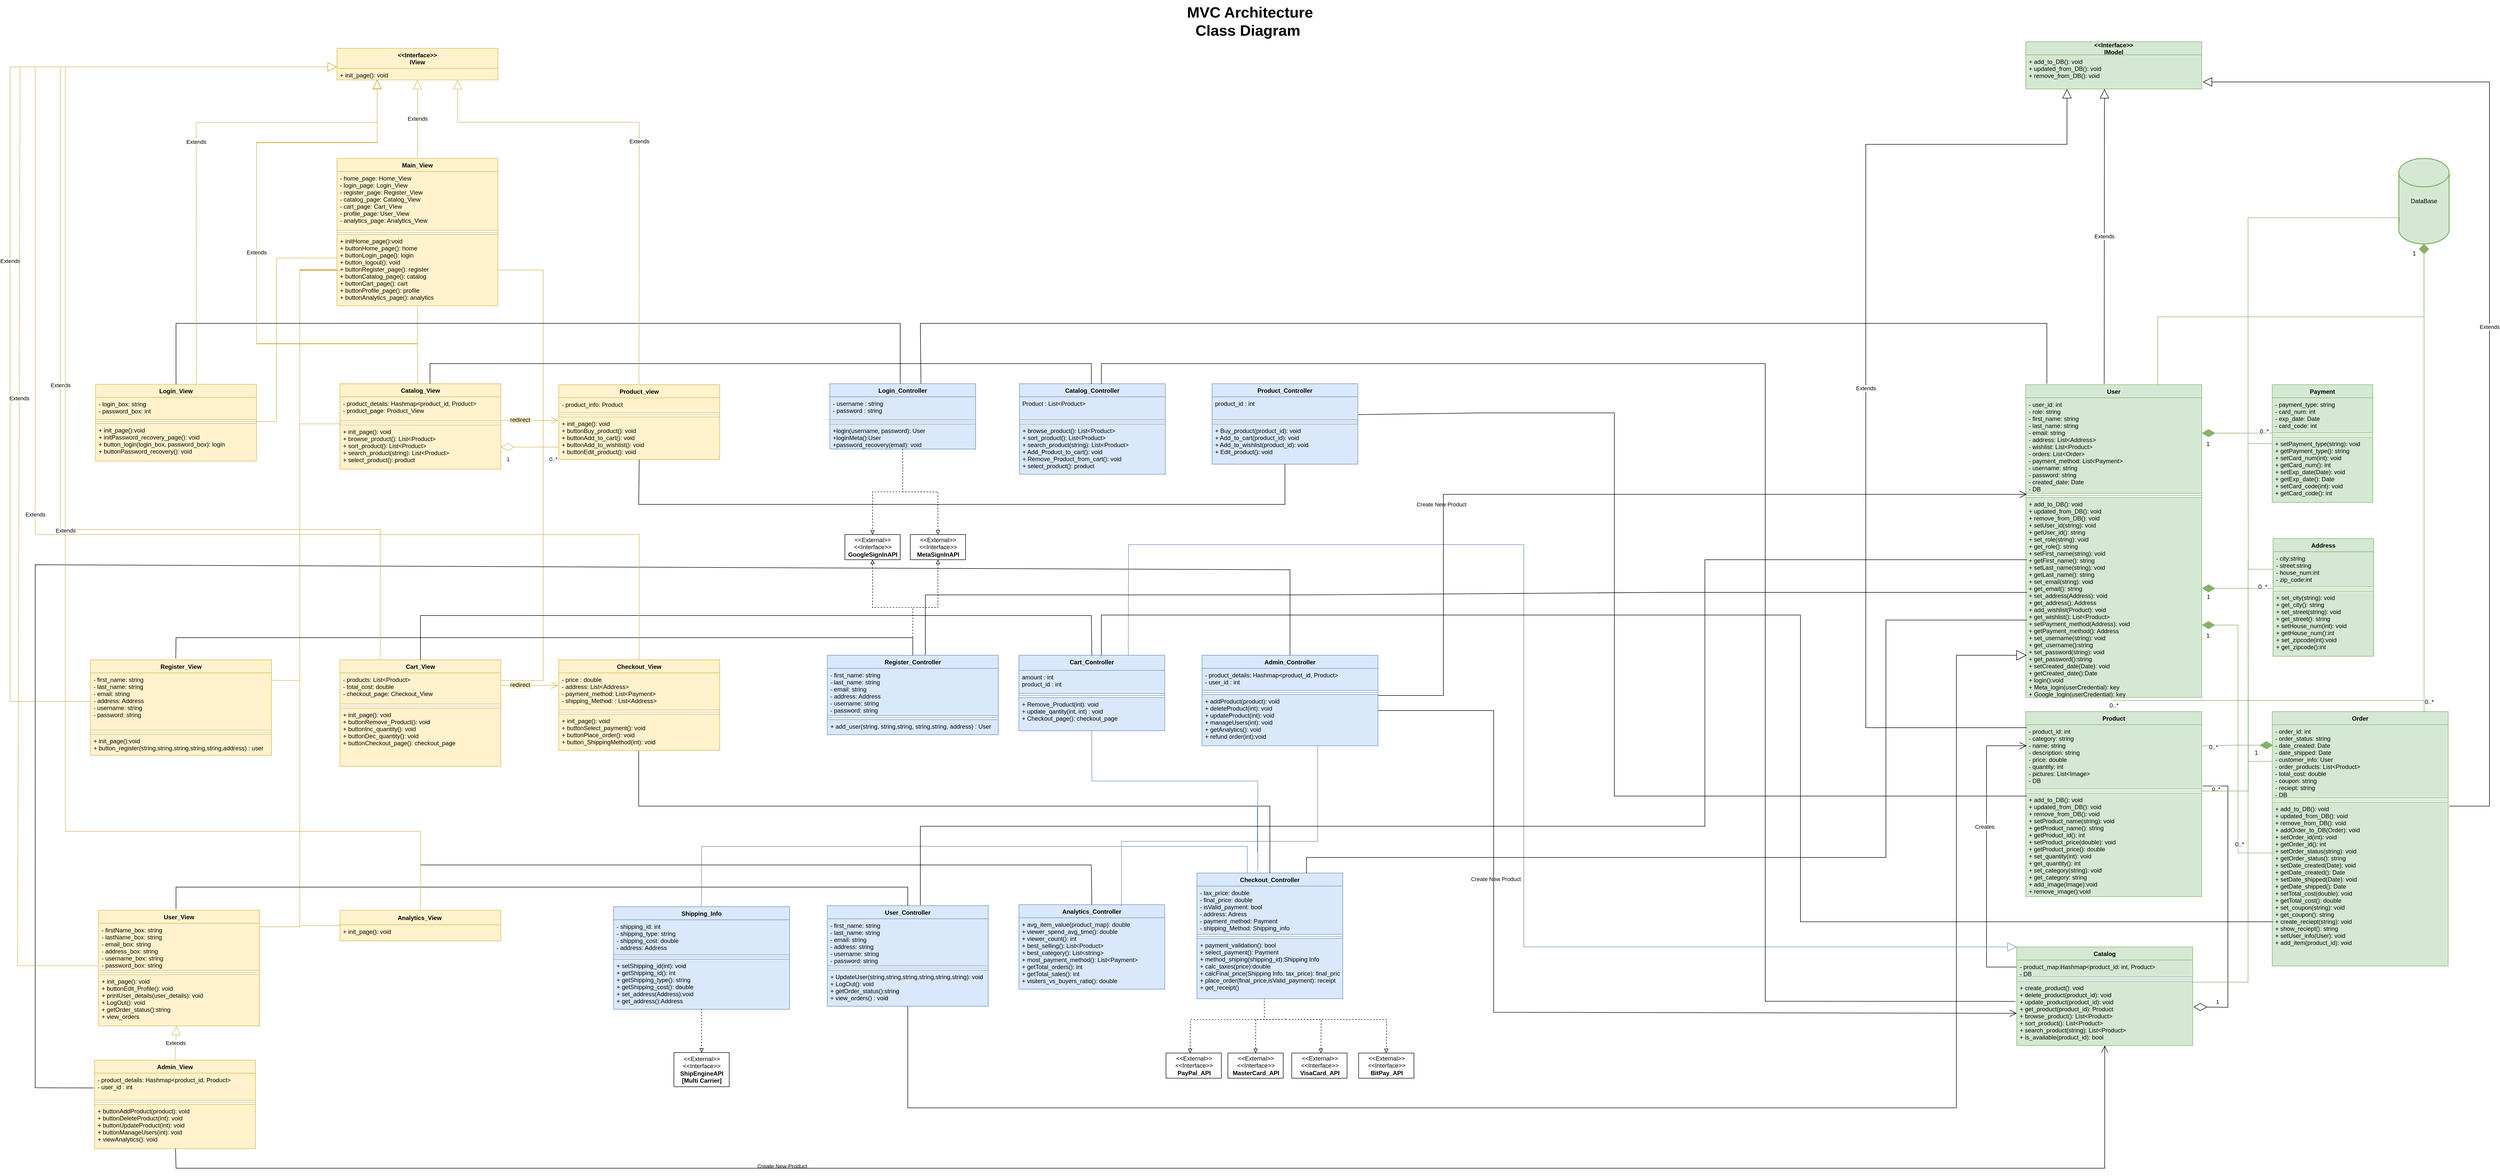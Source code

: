 <mxfile version="17.4.6" type="device"><diagram id="9QziQM7xBBDqw2hO540T" name="Page-1"><mxGraphModel dx="4127" dy="4623" grid="1" gridSize="10" guides="1" tooltips="1" connect="1" arrows="1" fold="1" page="1" pageScale="1" pageWidth="850" pageHeight="1100" math="0" shadow="0"><root><mxCell id="0"/><mxCell id="1" parent="0"/><mxCell id="BNHsn_SSHpTmpsNhSDLb-1" value="&lt;font style=&quot;font-size: 30px;&quot;&gt;&lt;span style=&quot;font-size: 30px;&quot;&gt;&lt;span style=&quot;font-size: 30px;&quot;&gt;MVC Architecture&lt;/span&gt;&lt;/span&gt;&lt;br style=&quot;font-size: 30px;&quot;&gt;&lt;/font&gt;&lt;span style=&quot;font-size: 30px;&quot;&gt;&lt;font style=&quot;font-size: 30px;&quot;&gt;Class Diagram&amp;nbsp;&lt;/font&gt;&lt;/span&gt;" style="text;html=1;strokeColor=none;fillColor=none;align=center;verticalAlign=middle;whiteSpace=wrap;rounded=0;fontStyle=1;fontSize=30;" parent="1" vertex="1"><mxGeometry x="540" y="-3243" width="630.5" height="83" as="geometry"/></mxCell><mxCell id="BNHsn_SSHpTmpsNhSDLb-39" value="DataBase" style="strokeWidth=2;html=1;shape=mxgraph.flowchart.database;whiteSpace=wrap;fillColor=#d5e8d4;strokeColor=#82b366;" parent="1" vertex="1"><mxGeometry x="3139.75" y="-2928" width="100" height="170" as="geometry"/></mxCell><mxCell id="BNHsn_SSHpTmpsNhSDLb-271" style="edgeStyle=orthogonalEdgeStyle;rounded=0;orthogonalLoop=1;jettySize=auto;html=1;exitX=0.75;exitY=0;exitDx=0;exitDy=0;labelBackgroundColor=#D5E8D4;labelBorderColor=#B9E0A5;fontSize=13;fontColor=#FF0000;endArrow=diamondThin;endFill=1;endSize=18;strokeWidth=1;fillColor=#d5e8d4;strokeColor=#82b366;" parent="1" source="BNHsn_SSHpTmpsNhSDLb-43" target="BNHsn_SSHpTmpsNhSDLb-39" edge="1"><mxGeometry relative="1" as="geometry"/></mxCell><mxCell id="BNHsn_SSHpTmpsNhSDLb-43" value="User" style="swimlane;fontStyle=1;align=center;verticalAlign=top;childLayout=stackLayout;horizontal=1;startSize=26;horizontalStack=0;resizeParent=1;resizeParentMax=0;resizeLast=0;collapsible=1;marginBottom=0;fillColor=#d5e8d4;strokeColor=#82b366;" parent="1" vertex="1"><mxGeometry x="2398" y="-2478" width="350" height="622" as="geometry"/></mxCell><mxCell id="BNHsn_SSHpTmpsNhSDLb-44" value="- user_id: int&#10;- role: string&#10;- first_name: string&#10;- last_name: string&#10;- email: string&#10;- address: List&lt;Address&gt;&#10;- wishlist: List&lt;Product&gt;&#10;- orders: List&lt;Order&gt;&#10;- payment_method: List&lt;Payment&gt;&#10;- username: string&#10;- password: string&#10;- created_date: Date&#10;- DB" style="text;strokeColor=#82b366;fillColor=#d5e8d4;align=left;verticalAlign=top;spacingLeft=4;spacingRight=4;overflow=hidden;rotatable=0;points=[[0,0.5],[1,0.5]];portConstraint=eastwest;" parent="BNHsn_SSHpTmpsNhSDLb-43" vertex="1"><mxGeometry y="26" width="350" height="190" as="geometry"/></mxCell><mxCell id="BNHsn_SSHpTmpsNhSDLb-45" value="" style="line;strokeWidth=1;fillColor=#d5e8d4;align=left;verticalAlign=middle;spacingTop=-1;spacingLeft=3;spacingRight=3;rotatable=0;labelPosition=right;points=[];portConstraint=eastwest;strokeColor=#82b366;" parent="BNHsn_SSHpTmpsNhSDLb-43" vertex="1"><mxGeometry y="216" width="350" height="8" as="geometry"/></mxCell><mxCell id="BNHsn_SSHpTmpsNhSDLb-46" value="+ add_to_DB(): void&#10;+ updated_from_DB(): void&#10;+ remove_from_DB(): void&#10;+ setUser_id(string): void&#10;+ getUser_id(): string&#10;+ set_role(string): void&#10;+ get_role(): string&#10;+ setFirst_name(string): void&#10;+ getFirst_name(): string&#10;+ setLast_name(string): void&#10;+ getLast_name(): string&#10;+ set_email(string): void&#10;+ get_email(): string&#10;+ set_address(Address): void&#10;+ get_address(): Address&#10;+ add_wishlist(Product): void&#10;+ get_wishlist(): List&lt;Product&gt;&#10;+ setPayment_method(Address): void&#10;+ getPayment_method(): Address&#10;+ set_username(string): void &#10;+ get_username():string&#10;+ set_password(string): void &#10;+ get_password():string&#10;+ setCreated_date(Date): void &#10;+ getCreated_date():Date&#10;+ login():void&#10;+ Meta_login(userCredential): key&#10;+ Google_login(userCredential): key &#10;&#10;" style="text;strokeColor=#82b366;fillColor=#d5e8d4;align=left;verticalAlign=top;spacingLeft=4;spacingRight=4;overflow=hidden;rotatable=0;points=[[0,0.5],[1,0.5]];portConstraint=eastwest;" parent="BNHsn_SSHpTmpsNhSDLb-43" vertex="1"><mxGeometry y="224" width="350" height="398" as="geometry"/></mxCell><mxCell id="BNHsn_SSHpTmpsNhSDLb-281" style="edgeStyle=orthogonalEdgeStyle;rounded=0;orthogonalLoop=1;jettySize=auto;html=1;labelBackgroundColor=#D5E8D4;labelBorderColor=#B9E0A5;fontSize=30;fontColor=#FF0000;endArrow=diamond;endFill=1;endSize=18;strokeWidth=1;exitX=0.5;exitY=0;exitDx=0;exitDy=0;fillColor=#d5e8d4;strokeColor=#82b366;" parent="1" source="BNHsn_SSHpTmpsNhSDLb-90" edge="1"><mxGeometry relative="1" as="geometry"><mxPoint x="3190" y="-2758" as="targetPoint"/><Array as="points"><mxPoint x="2573" y="-1850"/><mxPoint x="3190" y="-1850"/></Array></mxGeometry></mxCell><mxCell id="BNHsn_SSHpTmpsNhSDLb-328" value="0..*" style="edgeLabel;html=1;align=center;verticalAlign=middle;resizable=0;points=[];fontSize=12;fontColor=#000000;" parent="BNHsn_SSHpTmpsNhSDLb-281" vertex="1" connectable="0"><mxGeometry x="-0.984" relative="1" as="geometry"><mxPoint as="offset"/></mxGeometry></mxCell><mxCell id="BNHsn_SSHpTmpsNhSDLb-90" value="Product" style="swimlane;fontStyle=1;align=center;verticalAlign=top;childLayout=stackLayout;horizontal=1;startSize=26;horizontalStack=0;resizeParent=1;resizeParentMax=0;resizeLast=0;collapsible=1;marginBottom=0;fillColor=#d5e8d4;strokeColor=#82b366;" parent="1" vertex="1"><mxGeometry x="2398" y="-1828" width="350" height="368" as="geometry"/></mxCell><mxCell id="BNHsn_SSHpTmpsNhSDLb-91" value="- product_id: int&#10;- category: string&#10;- name: string&#10;- description: string &#10;- price: double&#10;- quantity: int&#10;- pictures: List&lt;Image&gt;&#10;- DB&#10;" style="text;strokeColor=#82b366;fillColor=#d5e8d4;align=left;verticalAlign=top;spacingLeft=4;spacingRight=4;overflow=hidden;rotatable=0;points=[[0,0.5],[1,0.5]];portConstraint=eastwest;" parent="BNHsn_SSHpTmpsNhSDLb-90" vertex="1"><mxGeometry y="26" width="350" height="128" as="geometry"/></mxCell><mxCell id="BNHsn_SSHpTmpsNhSDLb-92" value="" style="line;strokeWidth=1;fillColor=#d5e8d4;align=left;verticalAlign=middle;spacingTop=-1;spacingLeft=3;spacingRight=3;rotatable=0;labelPosition=right;points=[];portConstraint=eastwest;strokeColor=#82b366;" parent="BNHsn_SSHpTmpsNhSDLb-90" vertex="1"><mxGeometry y="154" width="350" height="8" as="geometry"/></mxCell><mxCell id="BNHsn_SSHpTmpsNhSDLb-93" value="+ add_to_DB(): void&#10;+ updated_from_DB(): void&#10;+ remove_from_DB(): void&#10;+ setProduct_name(string): void&#10;+ getProduct_name(): string&#10;+ getProduct_id(): int&#10;+ setProduct_price(double): void&#10;+ getProduct_price(): double&#10;+ set_quantity(int): void&#10;+ get_quantity(): int&#10;+ set_category(string): void&#10;+ get_category: string&#10;+ add_image(Image):void&#10;+ remove_image():void&#10;&#10; " style="text;strokeColor=#82b366;fillColor=#d5e8d4;align=left;verticalAlign=top;spacingLeft=4;spacingRight=4;overflow=hidden;rotatable=0;points=[[0,0.5],[1,0.5]];portConstraint=eastwest;" parent="BNHsn_SSHpTmpsNhSDLb-90" vertex="1"><mxGeometry y="162" width="350" height="206" as="geometry"/></mxCell><mxCell id="BNHsn_SSHpTmpsNhSDLb-113" value="Address" style="swimlane;fontStyle=1;align=center;verticalAlign=top;childLayout=stackLayout;horizontal=1;startSize=26;horizontalStack=0;resizeParent=1;resizeParentMax=0;resizeLast=0;collapsible=1;marginBottom=0;fillColor=#d5e8d4;strokeColor=#82b366;" parent="1" vertex="1"><mxGeometry x="2889.75" y="-2172" width="200" height="234" as="geometry"/></mxCell><mxCell id="BNHsn_SSHpTmpsNhSDLb-114" value="- city:string&#10;- street:string&#10;- house_num:int&#10;- zip_code:int" style="text;strokeColor=#82b366;fillColor=#d5e8d4;align=left;verticalAlign=top;spacingLeft=4;spacingRight=4;overflow=hidden;rotatable=0;points=[[0,0.5],[1,0.5]];portConstraint=eastwest;" parent="BNHsn_SSHpTmpsNhSDLb-113" vertex="1"><mxGeometry y="26" width="200" height="70" as="geometry"/></mxCell><mxCell id="BNHsn_SSHpTmpsNhSDLb-115" value="" style="line;strokeWidth=1;fillColor=#d5e8d4;align=left;verticalAlign=middle;spacingTop=-1;spacingLeft=3;spacingRight=3;rotatable=0;labelPosition=right;points=[];portConstraint=eastwest;strokeColor=#82b366;" parent="BNHsn_SSHpTmpsNhSDLb-113" vertex="1"><mxGeometry y="96" width="200" height="8" as="geometry"/></mxCell><mxCell id="BNHsn_SSHpTmpsNhSDLb-116" value="+ set_city(string): void&#10;+ get_city(): string&#10;+ set_street(string): void&#10;+ get_street(): string&#10;+ setHouse_num(int): void&#10;+ getHouse_num():int&#10;+ set_zipcode(int):void&#10;+ get_zipcode():int&#10; " style="text;strokeColor=#82b366;fillColor=#d5e8d4;align=left;verticalAlign=top;spacingLeft=4;spacingRight=4;overflow=hidden;rotatable=0;points=[[0,0.5],[1,0.5]];portConstraint=eastwest;" parent="BNHsn_SSHpTmpsNhSDLb-113" vertex="1"><mxGeometry y="104" width="200" height="130" as="geometry"/></mxCell><mxCell id="BNHsn_SSHpTmpsNhSDLb-118" value="" style="endArrow=diamondThin;endFill=1;endSize=24;html=1;rounded=0;entryX=1.006;entryY=0.639;entryDx=0;entryDy=0;fillColor=#d5e8d4;strokeColor=#82b366;startFill=1;verticalAlign=bottom;horizontal=1;spacing=0;align=left;entryPerimeter=0;" parent="1" edge="1"><mxGeometry x="0.869" y="21" width="160" relative="1" as="geometry"><mxPoint x="2890" y="-2073" as="sourcePoint"/><mxPoint x="2748.1" y="-2073.13" as="targetPoint"/><mxPoint as="offset"/><Array as="points"/></mxGeometry></mxCell><mxCell id="BNHsn_SSHpTmpsNhSDLb-332" value="1" style="edgeLabel;html=1;align=center;verticalAlign=middle;resizable=0;points=[];fontSize=12;fontColor=#000000;" parent="BNHsn_SSHpTmpsNhSDLb-118" vertex="1" connectable="0"><mxGeometry x="0.671" y="1" relative="1" as="geometry"><mxPoint x="-11" y="16" as="offset"/></mxGeometry></mxCell><mxCell id="BNHsn_SSHpTmpsNhSDLb-334" value="0..*" style="edgeLabel;html=1;align=center;verticalAlign=middle;resizable=0;points=[];fontSize=12;fontColor=#000000;" parent="BNHsn_SSHpTmpsNhSDLb-118" vertex="1" connectable="0"><mxGeometry x="-0.7" y="-3" relative="1" as="geometry"><mxPoint as="offset"/></mxGeometry></mxCell><mxCell id="BNHsn_SSHpTmpsNhSDLb-125" value="" style="endArrow=open;endFill=1;endSize=12;html=1;rounded=0;labelBackgroundColor=#D5E8D4;labelBorderColor=#B9E0A5;strokeWidth=1;entryX=0;entryY=0.5;entryDx=0;entryDy=0;fillColor=#dae8fc;strokeColor=#000000;" parent="1" target="BNHsn_SSHpTmpsNhSDLb-123" edge="1"><mxGeometry width="160" relative="1" as="geometry"><mxPoint x="1110" y="-1830" as="sourcePoint"/><mxPoint x="810" y="-709" as="targetPoint"/><Array as="points"><mxPoint x="1200" y="-1830"/><mxPoint x="1340" y="-1830"/><mxPoint x="1340" y="-1230"/></Array></mxGeometry></mxCell><mxCell id="BNHsn_SSHpTmpsNhSDLb-126" value="Create New Product" style="edgeLabel;html=1;align=center;verticalAlign=middle;resizable=0;points=[];labelBackgroundColor=none;labelBorderColor=none;" parent="BNHsn_SSHpTmpsNhSDLb-125" vertex="1" connectable="0"><mxGeometry x="-0.396" y="4" relative="1" as="geometry"><mxPoint as="offset"/></mxGeometry></mxCell><mxCell id="BNHsn_SSHpTmpsNhSDLb-129" value="" style="endArrow=diamondThin;endFill=0;endSize=24;html=1;rounded=0;labelBackgroundColor=#D5E8D4;labelBorderColor=#B9E0A5;strokeWidth=1;entryX=1.005;entryY=0.401;entryDx=0;entryDy=0;entryPerimeter=0;" parent="1" target="BNHsn_SSHpTmpsNhSDLb-123" edge="1"><mxGeometry width="160" relative="1" as="geometry"><mxPoint x="2750" y="-1680" as="sourcePoint"/><mxPoint x="2720" y="-1240" as="targetPoint"/><Array as="points"><mxPoint x="2800" y="-1680"/><mxPoint x="2800" y="-1240"/></Array></mxGeometry></mxCell><mxCell id="BNHsn_SSHpTmpsNhSDLb-135" value="1" style="edgeLabel;html=1;align=center;verticalAlign=middle;resizable=0;points=[];" parent="BNHsn_SSHpTmpsNhSDLb-129" vertex="1" connectable="0"><mxGeometry x="0.843" y="1" relative="1" as="geometry"><mxPoint x="3" y="-12" as="offset"/></mxGeometry></mxCell><mxCell id="BNHsn_SSHpTmpsNhSDLb-136" value="0..*" style="edgeLabel;html=1;align=center;verticalAlign=middle;resizable=0;points=[];" parent="BNHsn_SSHpTmpsNhSDLb-129" vertex="1" connectable="0"><mxGeometry x="-0.896" y="-6" relative="1" as="geometry"><mxPoint x="-3" as="offset"/></mxGeometry></mxCell><mxCell id="BNHsn_SSHpTmpsNhSDLb-130" value="" style="endArrow=open;endFill=1;endSize=12;html=1;rounded=0;labelBackgroundColor=#D5E8D4;labelBorderColor=#B9E0A5;strokeWidth=1;" parent="1" edge="1"><mxGeometry width="160" relative="1" as="geometry"><mxPoint x="2390" y="-1320" as="sourcePoint"/><mxPoint x="2400" y="-1760" as="targetPoint"/><Array as="points"><mxPoint x="2320" y="-1320"/><mxPoint x="2320" y="-1760"/></Array></mxGeometry></mxCell><mxCell id="BNHsn_SSHpTmpsNhSDLb-131" value="Creates" style="edgeLabel;html=1;align=center;verticalAlign=middle;resizable=0;points=[];" parent="BNHsn_SSHpTmpsNhSDLb-130" vertex="1" connectable="0"><mxGeometry x="0.184" y="4" relative="1" as="geometry"><mxPoint as="offset"/></mxGeometry></mxCell><mxCell id="BNHsn_SSHpTmpsNhSDLb-277" style="edgeStyle=orthogonalEdgeStyle;rounded=0;orthogonalLoop=1;jettySize=auto;html=1;exitX=0.868;exitY=-0.003;exitDx=0;exitDy=0;labelBackgroundColor=#D5E8D4;labelBorderColor=#B9E0A5;fontSize=13;fontColor=#FF0000;endArrow=diamondThin;endFill=1;endSize=18;strokeWidth=1;exitPerimeter=0;fillColor=#d5e8d4;strokeColor=#82b366;" parent="1" source="BNHsn_SSHpTmpsNhSDLb-191" edge="1"><mxGeometry relative="1" as="geometry"><mxPoint x="3190" y="-2758" as="targetPoint"/><Array as="points"><mxPoint x="3192" y="-1828"/><mxPoint x="3190" y="-1828"/></Array></mxGeometry></mxCell><mxCell id="BNHsn_SSHpTmpsNhSDLb-329" value="0..*" style="edgeLabel;html=1;align=center;verticalAlign=middle;resizable=0;points=[];fontSize=12;fontColor=#000000;" parent="BNHsn_SSHpTmpsNhSDLb-277" vertex="1" connectable="0"><mxGeometry x="-0.951" y="-1" relative="1" as="geometry"><mxPoint x="9" as="offset"/></mxGeometry></mxCell><mxCell id="BNHsn_SSHpTmpsNhSDLb-330" value="1" style="edgeLabel;html=1;align=center;verticalAlign=middle;resizable=0;points=[];fontSize=12;fontColor=#000000;" parent="BNHsn_SSHpTmpsNhSDLb-277" vertex="1" connectable="0"><mxGeometry x="0.961" y="2" relative="1" as="geometry"><mxPoint x="-18" as="offset"/></mxGeometry></mxCell><mxCell id="BNHsn_SSHpTmpsNhSDLb-191" value="Order" style="swimlane;fontStyle=1;align=center;verticalAlign=top;childLayout=stackLayout;horizontal=1;startSize=26;horizontalStack=0;resizeParent=1;resizeParentMax=0;resizeLast=0;collapsible=1;marginBottom=0;fillColor=#d5e8d4;strokeColor=#82b366;" parent="1" vertex="1"><mxGeometry x="2888" y="-1828" width="350" height="506" as="geometry"/></mxCell><mxCell id="BNHsn_SSHpTmpsNhSDLb-192" value="- order_id: int&#10;- order_status: string&#10;- date_created: Date&#10;- date_shipped: Date&#10;- customer_info: User&#10;- order_products: List&lt;Product&gt;&#10;- total_cost: double&#10;- coupon: string&#10;- reciept: string&#10;- DB&#10;&#10;" style="text;strokeColor=#82b366;fillColor=#d5e8d4;align=left;verticalAlign=top;spacingLeft=4;spacingRight=4;overflow=hidden;rotatable=0;points=[[0,0.5],[1,0.5]];portConstraint=eastwest;" parent="BNHsn_SSHpTmpsNhSDLb-191" vertex="1"><mxGeometry y="26" width="350" height="146" as="geometry"/></mxCell><mxCell id="BNHsn_SSHpTmpsNhSDLb-193" value="" style="line;strokeWidth=1;fillColor=#d5e8d4;align=left;verticalAlign=middle;spacingTop=-1;spacingLeft=3;spacingRight=3;rotatable=0;labelPosition=right;points=[];portConstraint=eastwest;strokeColor=#82b366;" parent="BNHsn_SSHpTmpsNhSDLb-191" vertex="1"><mxGeometry y="172" width="350" height="8" as="geometry"/></mxCell><mxCell id="BNHsn_SSHpTmpsNhSDLb-194" value="+ add_to_DB(): void&#10;+ updated_from_DB(): void&#10;+ remove_from_DB(): void&#10;+ addOrder_to_DB(Order): void&#10;+ setOrder_id(int): void&#10;+ getOrder_id(): int&#10;+ setOrder_status(string): void&#10;+ getOrder_status(): string&#10;+ setDate_created(Date): void&#10;+ getDate_created(): Date&#10;+ setDate_shipped(Date): void&#10;+ getDate_shipped(): Date&#10;+ setTotal_cost(double): void&#10;+ getTotal_cost(): double&#10;+ set_coupon(string): void&#10;+ get_coupon(): string&#10;+ create_reciept(string): void&#10;+ show_reciept(): string&#10;+ setUser_info(User): void&#10;+ add_item(product_id): void" style="text;strokeColor=#82b366;fillColor=#d5e8d4;align=left;verticalAlign=top;spacingLeft=4;spacingRight=4;overflow=hidden;rotatable=0;points=[[0,0.5],[1,0.5]];portConstraint=eastwest;" parent="BNHsn_SSHpTmpsNhSDLb-191" vertex="1"><mxGeometry y="180" width="350" height="326" as="geometry"/></mxCell><mxCell id="BNHsn_SSHpTmpsNhSDLb-322" style="edgeStyle=orthogonalEdgeStyle;rounded=0;orthogonalLoop=1;jettySize=auto;html=1;labelBackgroundColor=#D5E8D4;labelBorderColor=#B9E0A5;fontSize=12;fontColor=#000000;endArrow=none;endFill=0;strokeWidth=1;fillColor=#d5e8d4;strokeColor=#82b366;entryX=0.011;entryY=0.744;entryDx=0;entryDy=0;entryPerimeter=0;" parent="1" source="BNHsn_SSHpTmpsNhSDLb-204" target="BNHsn_SSHpTmpsNhSDLb-39" edge="1"><mxGeometry relative="1" as="geometry"><Array as="points"><mxPoint x="2840" y="-2361"/><mxPoint x="2840" y="-2810"/><mxPoint x="3141" y="-2810"/></Array><mxPoint x="3020" y="-2800" as="targetPoint"/></mxGeometry></mxCell><mxCell id="BNHsn_SSHpTmpsNhSDLb-204" value="Payment" style="swimlane;fontStyle=1;align=center;verticalAlign=top;childLayout=stackLayout;horizontal=1;startSize=26;horizontalStack=0;resizeParent=1;resizeParentMax=0;resizeLast=0;collapsible=1;marginBottom=0;fillColor=#d5e8d4;strokeColor=#82b366;" parent="1" vertex="1"><mxGeometry x="2888" y="-2478" width="200" height="234" as="geometry"/></mxCell><mxCell id="BNHsn_SSHpTmpsNhSDLb-205" value="- payment_type: string&#10;- card_num: int&#10;- exp_date: Date&#10;- card_code: int" style="text;strokeColor=#82b366;fillColor=#d5e8d4;align=left;verticalAlign=top;spacingLeft=4;spacingRight=4;overflow=hidden;rotatable=0;points=[[0,0.5],[1,0.5]];portConstraint=eastwest;" parent="BNHsn_SSHpTmpsNhSDLb-204" vertex="1"><mxGeometry y="26" width="200" height="70" as="geometry"/></mxCell><mxCell id="BNHsn_SSHpTmpsNhSDLb-206" value="" style="line;strokeWidth=1;fillColor=#d5e8d4;align=left;verticalAlign=middle;spacingTop=-1;spacingLeft=3;spacingRight=3;rotatable=0;labelPosition=right;points=[];portConstraint=eastwest;strokeColor=#82b366;" parent="BNHsn_SSHpTmpsNhSDLb-204" vertex="1"><mxGeometry y="96" width="200" height="8" as="geometry"/></mxCell><mxCell id="BNHsn_SSHpTmpsNhSDLb-207" value="+ setPayment_type(string): void&#10;+ getPayment_type(): string&#10;+ setCard_num(int): void&#10;+ getCard_num(): int&#10;+ setExp_date(Date): void&#10;+ getExp_date(): Date&#10;+ setCard_code(int): void&#10;+ getCard_code(): int&#10; " style="text;strokeColor=#82b366;fillColor=#d5e8d4;align=left;verticalAlign=top;spacingLeft=4;spacingRight=4;overflow=hidden;rotatable=0;points=[[0,0.5],[1,0.5]];portConstraint=eastwest;" parent="BNHsn_SSHpTmpsNhSDLb-204" vertex="1"><mxGeometry y="104" width="200" height="130" as="geometry"/></mxCell><mxCell id="BNHsn_SSHpTmpsNhSDLb-208" value="Main_View" style="swimlane;fontStyle=1;align=center;verticalAlign=top;childLayout=stackLayout;horizontal=1;startSize=26;horizontalStack=0;resizeParent=1;resizeParentMax=0;resizeLast=0;collapsible=1;marginBottom=0;fillColor=#fff2cc;strokeColor=#d6b656;" parent="1" vertex="1"><mxGeometry x="-960" y="-2928" width="320" height="293" as="geometry"/></mxCell><mxCell id="BNHsn_SSHpTmpsNhSDLb-209" value="- home_page: Home_View &#10;- login_page: Login_View&#10;- register_page: Register_View&#10;- catalog_page: Catalog_View&#10;- cart_page: Cart_VIew&#10;- profile_page: User_View&#10;- analytics_page: Analytics_View &#10;&#10;&#10;" style="text;strokeColor=#d6b656;fillColor=#fff2cc;align=left;verticalAlign=top;spacingLeft=4;spacingRight=4;overflow=hidden;rotatable=0;points=[[0,0.5],[1,0.5]];portConstraint=eastwest;" parent="BNHsn_SSHpTmpsNhSDLb-208" vertex="1"><mxGeometry y="26" width="320" height="117" as="geometry"/></mxCell><mxCell id="BNHsn_SSHpTmpsNhSDLb-210" value="" style="line;strokeWidth=1;fillColor=#fff2cc;align=left;verticalAlign=middle;spacingTop=-1;spacingLeft=3;spacingRight=3;rotatable=0;labelPosition=right;points=[];portConstraint=eastwest;strokeColor=#d6b656;" parent="BNHsn_SSHpTmpsNhSDLb-208" vertex="1"><mxGeometry y="143" width="320" height="8" as="geometry"/></mxCell><mxCell id="BNHsn_SSHpTmpsNhSDLb-211" value="+ initHome_page():void&#10;+ buttonHome_page(): home&#10;+ buttonLogin_page(): login&#10;+ button_logout(): void&#10;+ buttonRegister_page(): register&#10;+ buttonCatalog_page(): catalog&#10;+ buttonCart_page(): cart&#10;+ buttonProfile_page(): profile&#10;+ buttonAnalytics_page(): analytics&#10;" style="text;strokeColor=#d6b656;fillColor=#fff2cc;align=left;verticalAlign=top;spacingLeft=4;spacingRight=4;overflow=hidden;rotatable=0;points=[[0,0.5],[1,0.5]];portConstraint=eastwest;" parent="BNHsn_SSHpTmpsNhSDLb-208" vertex="1"><mxGeometry y="151" width="320" height="142" as="geometry"/></mxCell><mxCell id="BNHsn_SSHpTmpsNhSDLb-224" value="Login_View" style="swimlane;fontStyle=1;align=center;verticalAlign=top;childLayout=stackLayout;horizontal=1;startSize=26;horizontalStack=0;resizeParent=1;resizeParentMax=0;resizeLast=0;collapsible=1;marginBottom=0;fillColor=#fff2cc;strokeColor=#d6b656;" parent="1" vertex="1"><mxGeometry x="-1440" y="-2479" width="320" height="153" as="geometry"/></mxCell><mxCell id="BNHsn_SSHpTmpsNhSDLb-225" value="- login_box: string&#10;- password_box: int&#10;" style="text;strokeColor=#d6b656;fillColor=#fff2cc;align=left;verticalAlign=top;spacingLeft=4;spacingRight=4;overflow=hidden;rotatable=0;points=[[0,0.5],[1,0.5]];portConstraint=eastwest;" parent="BNHsn_SSHpTmpsNhSDLb-224" vertex="1"><mxGeometry y="26" width="320" height="44" as="geometry"/></mxCell><mxCell id="BNHsn_SSHpTmpsNhSDLb-226" value="" style="line;strokeWidth=1;fillColor=#fff2cc;align=left;verticalAlign=middle;spacingTop=-1;spacingLeft=3;spacingRight=3;rotatable=0;labelPosition=right;points=[];portConstraint=eastwest;strokeColor=#d6b656;" parent="BNHsn_SSHpTmpsNhSDLb-224" vertex="1"><mxGeometry y="70" width="320" height="8" as="geometry"/></mxCell><mxCell id="BNHsn_SSHpTmpsNhSDLb-227" value="+ init_page():void&#10;+ initPassword_recovery_page(): void&#10;+ button_login(login_box, password_box): login&#10;+ buttonPassword_recovery(): void" style="text;strokeColor=#d6b656;fillColor=#fff2cc;align=left;verticalAlign=top;spacingLeft=4;spacingRight=4;overflow=hidden;rotatable=0;points=[[0,0.5],[1,0.5]];portConstraint=eastwest;" parent="BNHsn_SSHpTmpsNhSDLb-224" vertex="1"><mxGeometry y="78" width="320" height="75" as="geometry"/></mxCell><mxCell id="BNHsn_SSHpTmpsNhSDLb-294" style="edgeStyle=orthogonalEdgeStyle;rounded=0;orthogonalLoop=1;jettySize=auto;html=1;entryX=0;entryY=0.5;entryDx=0;entryDy=0;labelBackgroundColor=#D5E8D4;labelBorderColor=#B9E0A5;fontSize=12;fontColor=#000000;endArrow=none;endFill=0;strokeWidth=1;fillColor=#fff2cc;strokeColor=#d6b656;" parent="1" source="BNHsn_SSHpTmpsNhSDLb-228" target="BNHsn_SSHpTmpsNhSDLb-211" edge="1"><mxGeometry relative="1" as="geometry"><Array as="points"><mxPoint x="-1034" y="-1890"/><mxPoint x="-1034" y="-2706"/></Array></mxGeometry></mxCell><mxCell id="BNHsn_SSHpTmpsNhSDLb-228" value="Register_View" style="swimlane;fontStyle=1;align=center;verticalAlign=top;childLayout=stackLayout;horizontal=1;startSize=26;horizontalStack=0;resizeParent=1;resizeParentMax=0;resizeLast=0;collapsible=1;marginBottom=0;fillColor=#fff2cc;strokeColor=#d6b656;" parent="1" vertex="1"><mxGeometry x="-1450" y="-1931" width="360" height="190" as="geometry"/></mxCell><mxCell id="BNHsn_SSHpTmpsNhSDLb-229" value="- first_name: string&#10;- last_name: string&#10;- email: string&#10;- address: Address&#10;- username: string&#10;- password: string" style="text;strokeColor=#d6b656;fillColor=#fff2cc;align=left;verticalAlign=top;spacingLeft=4;spacingRight=4;overflow=hidden;rotatable=0;points=[[0,0.5],[1,0.5]];portConstraint=eastwest;" parent="BNHsn_SSHpTmpsNhSDLb-228" vertex="1"><mxGeometry y="26" width="360" height="114" as="geometry"/></mxCell><mxCell id="BNHsn_SSHpTmpsNhSDLb-230" value="" style="line;strokeWidth=1;fillColor=#fff2cc;align=left;verticalAlign=middle;spacingTop=-1;spacingLeft=3;spacingRight=3;rotatable=0;labelPosition=right;points=[];portConstraint=eastwest;strokeColor=#d6b656;" parent="BNHsn_SSHpTmpsNhSDLb-228" vertex="1"><mxGeometry y="140" width="360" height="8" as="geometry"/></mxCell><mxCell id="BNHsn_SSHpTmpsNhSDLb-231" value="+ init_page():void&#10;+ button_register(string,string,string,string,string,address) : user&#10;" style="text;strokeColor=#d6b656;fillColor=#fff2cc;align=left;verticalAlign=top;spacingLeft=4;spacingRight=4;overflow=hidden;rotatable=0;points=[[0,0.5],[1,0.5]];portConstraint=eastwest;" parent="BNHsn_SSHpTmpsNhSDLb-228" vertex="1"><mxGeometry y="148" width="360" height="42" as="geometry"/></mxCell><mxCell id="BNHsn_SSHpTmpsNhSDLb-295" style="edgeStyle=orthogonalEdgeStyle;rounded=0;orthogonalLoop=1;jettySize=auto;html=1;entryX=0;entryY=0.5;entryDx=0;entryDy=0;labelBackgroundColor=#D5E8D4;labelBorderColor=#B9E0A5;fontSize=12;fontColor=#000000;endArrow=none;endFill=0;strokeWidth=1;fillColor=#fff2cc;strokeColor=#d6b656;" parent="1" edge="1"><mxGeometry relative="1" as="geometry"><Array as="points"><mxPoint x="-1034" y="-1400"/><mxPoint x="-1034" y="-2705"/></Array><mxPoint x="-1114" y="-1399.0" as="sourcePoint"/><mxPoint x="-954" y="-2705" as="targetPoint"/></mxGeometry></mxCell><mxCell id="BNHsn_SSHpTmpsNhSDLb-234" value="User_View" style="swimlane;fontStyle=1;align=center;verticalAlign=top;childLayout=stackLayout;horizontal=1;startSize=26;horizontalStack=0;resizeParent=1;resizeParentMax=0;resizeLast=0;collapsible=1;marginBottom=0;fillColor=#fff2cc;strokeColor=#d6b656;" parent="1" vertex="1"><mxGeometry x="-1434" y="-1433" width="320" height="230" as="geometry"/></mxCell><mxCell id="BNHsn_SSHpTmpsNhSDLb-235" value="- firstName_box: string&#10;- lastName_box: string&#10;- email_box: string&#10;- address_box: string&#10;- username_box: string&#10;- password_box: string" style="text;strokeColor=#d6b656;fillColor=#fff2cc;align=left;verticalAlign=top;spacingLeft=4;spacingRight=4;overflow=hidden;rotatable=0;points=[[0,0.5],[1,0.5]];portConstraint=eastwest;" parent="BNHsn_SSHpTmpsNhSDLb-234" vertex="1"><mxGeometry y="26" width="320" height="94" as="geometry"/></mxCell><mxCell id="BNHsn_SSHpTmpsNhSDLb-236" value="" style="line;strokeWidth=1;fillColor=#fff2cc;align=left;verticalAlign=middle;spacingTop=-1;spacingLeft=3;spacingRight=3;rotatable=0;labelPosition=right;points=[];portConstraint=eastwest;strokeColor=#d6b656;" parent="BNHsn_SSHpTmpsNhSDLb-234" vertex="1"><mxGeometry y="120" width="320" height="8" as="geometry"/></mxCell><mxCell id="BNHsn_SSHpTmpsNhSDLb-237" value="+ init_page(): void&#10;+ buttonEdit_Profile(): void&#10;+ printUser_details(user_details): void&#10;+ LogOut(): void&#10;+ getOrder_status():string&#10;+ view_orders" style="text;strokeColor=#d6b656;fillColor=#fff2cc;align=left;verticalAlign=top;spacingLeft=4;spacingRight=4;overflow=hidden;rotatable=0;points=[[0,0.5],[1,0.5]];portConstraint=eastwest;" parent="BNHsn_SSHpTmpsNhSDLb-234" vertex="1"><mxGeometry y="128" width="320" height="102" as="geometry"/></mxCell><mxCell id="BNHsn_SSHpTmpsNhSDLb-289" style="edgeStyle=orthogonalEdgeStyle;rounded=0;orthogonalLoop=1;jettySize=auto;html=1;entryX=0.5;entryY=1;entryDx=0;entryDy=0;labelBackgroundColor=#D5E8D4;labelBorderColor=#B9E0A5;fontSize=12;fontColor=#000000;endArrow=none;endFill=0;strokeWidth=1;fillColor=#fff2cc;strokeColor=#d6b656;" parent="1" source="BNHsn_SSHpTmpsNhSDLb-238" target="BNHsn_SSHpTmpsNhSDLb-208" edge="1"><mxGeometry relative="1" as="geometry"><Array as="points"><mxPoint x="-800" y="-2520"/><mxPoint x="-800" y="-2520"/></Array></mxGeometry></mxCell><mxCell id="BNHsn_SSHpTmpsNhSDLb-238" value="Catalog_View" style="swimlane;fontStyle=1;align=center;verticalAlign=top;childLayout=stackLayout;horizontal=1;startSize=26;horizontalStack=0;resizeParent=1;resizeParentMax=0;resizeLast=0;collapsible=1;marginBottom=0;fillColor=#fff2cc;strokeColor=#d6b656;" parent="1" vertex="1"><mxGeometry x="-954" y="-2480" width="320" height="170" as="geometry"/></mxCell><mxCell id="BNHsn_SSHpTmpsNhSDLb-239" value="- product_details: Hashmap&lt;product_id, Product&gt;&#10;- product_page: Product_View " style="text;strokeColor=#d6b656;fillColor=#fff2cc;align=left;verticalAlign=top;spacingLeft=4;spacingRight=4;overflow=hidden;rotatable=0;points=[[0,0.5],[1,0.5]];portConstraint=eastwest;" parent="BNHsn_SSHpTmpsNhSDLb-238" vertex="1"><mxGeometry y="26" width="320" height="48" as="geometry"/></mxCell><mxCell id="BNHsn_SSHpTmpsNhSDLb-240" value="" style="line;strokeWidth=1;fillColor=#fff2cc;align=left;verticalAlign=middle;spacingTop=-1;spacingLeft=3;spacingRight=3;rotatable=0;labelPosition=right;points=[];portConstraint=eastwest;strokeColor=#d6b656;" parent="BNHsn_SSHpTmpsNhSDLb-238" vertex="1"><mxGeometry y="74" width="320" height="8" as="geometry"/></mxCell><mxCell id="BNHsn_SSHpTmpsNhSDLb-241" value="+ init_page(): void&#10;+ browse_product(): List&lt;Product&gt;&#10;+ sort_product(): List&lt;Product&gt;&#10;+ search_product(string): List&lt;Product&gt;&#10;+ select_product(): product" style="text;strokeColor=#d6b656;fillColor=#fff2cc;align=left;verticalAlign=top;spacingLeft=4;spacingRight=4;overflow=hidden;rotatable=0;points=[[0,0.5],[1,0.5]];portConstraint=eastwest;" parent="BNHsn_SSHpTmpsNhSDLb-238" vertex="1"><mxGeometry y="82" width="320" height="88" as="geometry"/></mxCell><mxCell id="BNHsn_SSHpTmpsNhSDLb-242" value="Product_view" style="swimlane;fontStyle=1;align=center;verticalAlign=top;childLayout=stackLayout;horizontal=1;startSize=26;horizontalStack=0;resizeParent=1;resizeParentMax=0;resizeLast=0;collapsible=1;marginBottom=0;fillColor=#fff2cc;strokeColor=#d6b656;" parent="1" vertex="1"><mxGeometry x="-519" y="-2478" width="320" height="149" as="geometry"/></mxCell><mxCell id="BNHsn_SSHpTmpsNhSDLb-243" value="- product_info: Product " style="text;strokeColor=#d6b656;fillColor=#fff2cc;align=left;verticalAlign=top;spacingLeft=4;spacingRight=4;overflow=hidden;rotatable=0;points=[[0,0.5],[1,0.5]];portConstraint=eastwest;" parent="BNHsn_SSHpTmpsNhSDLb-242" vertex="1"><mxGeometry y="26" width="320" height="30" as="geometry"/></mxCell><mxCell id="BNHsn_SSHpTmpsNhSDLb-244" value="" style="line;strokeWidth=1;fillColor=#fff2cc;align=left;verticalAlign=middle;spacingTop=-1;spacingLeft=3;spacingRight=3;rotatable=0;labelPosition=right;points=[];portConstraint=eastwest;strokeColor=#d6b656;" parent="BNHsn_SSHpTmpsNhSDLb-242" vertex="1"><mxGeometry y="56" width="320" height="8" as="geometry"/></mxCell><mxCell id="BNHsn_SSHpTmpsNhSDLb-245" value="+ init_page(): void&#10;+ buttonBuy_product(): void&#10;+ buttonAdd_to_cart(): void&#10;+ buttonAdd_to_wishlist(): void&#10;+ buttonEdit_product(): void" style="text;strokeColor=#d6b656;fillColor=#fff2cc;align=left;verticalAlign=top;spacingLeft=4;spacingRight=4;overflow=hidden;rotatable=0;points=[[0,0.5],[1,0.5]];portConstraint=eastwest;" parent="BNHsn_SSHpTmpsNhSDLb-242" vertex="1"><mxGeometry y="64" width="320" height="85" as="geometry"/></mxCell><mxCell id="BNHsn_SSHpTmpsNhSDLb-246" value="Cart_View" style="swimlane;fontStyle=1;align=center;verticalAlign=top;childLayout=stackLayout;horizontal=1;startSize=26;horizontalStack=0;resizeParent=1;resizeParentMax=0;resizeLast=0;collapsible=1;marginBottom=0;fillColor=#fff2cc;strokeColor=#d6b656;" parent="1" vertex="1"><mxGeometry x="-954" y="-1931" width="320" height="212" as="geometry"/></mxCell><mxCell id="BNHsn_SSHpTmpsNhSDLb-247" value="- products: List&lt;Product&gt;&#10;- total_cost: double&#10;- checkout_page: Checkout_View " style="text;strokeColor=#d6b656;fillColor=#fff2cc;align=left;verticalAlign=top;spacingLeft=4;spacingRight=4;overflow=hidden;rotatable=0;points=[[0,0.5],[1,0.5]];portConstraint=eastwest;" parent="BNHsn_SSHpTmpsNhSDLb-246" vertex="1"><mxGeometry y="26" width="320" height="62" as="geometry"/></mxCell><mxCell id="BNHsn_SSHpTmpsNhSDLb-248" value="" style="line;strokeWidth=1;fillColor=#fff2cc;align=left;verticalAlign=middle;spacingTop=-1;spacingLeft=3;spacingRight=3;rotatable=0;labelPosition=right;points=[];portConstraint=eastwest;strokeColor=#d6b656;" parent="BNHsn_SSHpTmpsNhSDLb-246" vertex="1"><mxGeometry y="88" width="320" height="8" as="geometry"/></mxCell><mxCell id="BNHsn_SSHpTmpsNhSDLb-249" value="+ init_page(): void&#10;+ buttonRemove_Product(): void&#10;+ buttonInc_quantity(): void&#10;+ buttonDec_quantity(): void&#10;+ buttonCheckout_page(): checkout_page" style="text;strokeColor=#d6b656;fillColor=#fff2cc;align=left;verticalAlign=top;spacingLeft=4;spacingRight=4;overflow=hidden;rotatable=0;points=[[0,0.5],[1,0.5]];portConstraint=eastwest;" parent="BNHsn_SSHpTmpsNhSDLb-246" vertex="1"><mxGeometry y="96" width="320" height="116" as="geometry"/></mxCell><mxCell id="BNHsn_SSHpTmpsNhSDLb-250" value="Checkout_View" style="swimlane;fontStyle=1;align=center;verticalAlign=top;childLayout=stackLayout;horizontal=1;startSize=26;horizontalStack=0;resizeParent=1;resizeParentMax=0;resizeLast=0;collapsible=1;marginBottom=0;fillColor=#fff2cc;strokeColor=#d6b656;" parent="1" vertex="1"><mxGeometry x="-519" y="-1931" width="320" height="180" as="geometry"/></mxCell><mxCell id="BNHsn_SSHpTmpsNhSDLb-251" value="- price : double&#10;- address: List&lt;Address&gt;&#10;- payment_method: List&lt;Payment&gt;&#10;- shipping_Method: : List&lt;Address&gt;" style="text;strokeColor=#d6b656;fillColor=#fff2cc;align=left;verticalAlign=top;spacingLeft=4;spacingRight=4;overflow=hidden;rotatable=0;points=[[0,0.5],[1,0.5]];portConstraint=eastwest;" parent="BNHsn_SSHpTmpsNhSDLb-250" vertex="1"><mxGeometry y="26" width="320" height="74" as="geometry"/></mxCell><mxCell id="BNHsn_SSHpTmpsNhSDLb-252" value="" style="line;strokeWidth=1;fillColor=#fff2cc;align=left;verticalAlign=middle;spacingTop=-1;spacingLeft=3;spacingRight=3;rotatable=0;labelPosition=right;points=[];portConstraint=eastwest;strokeColor=#d6b656;" parent="BNHsn_SSHpTmpsNhSDLb-250" vertex="1"><mxGeometry y="100" width="320" height="8" as="geometry"/></mxCell><mxCell id="BNHsn_SSHpTmpsNhSDLb-253" value="+ init_page(): void&#10;+ buttonSelect_payment(): void&#10;+ buttonPlace_order(): void&#10;+ button_ShippingMethod(int): void" style="text;strokeColor=#d6b656;fillColor=#fff2cc;align=left;verticalAlign=top;spacingLeft=4;spacingRight=4;overflow=hidden;rotatable=0;points=[[0,0.5],[1,0.5]];portConstraint=eastwest;" parent="BNHsn_SSHpTmpsNhSDLb-250" vertex="1"><mxGeometry y="108" width="320" height="72" as="geometry"/></mxCell><mxCell id="BNHsn_SSHpTmpsNhSDLb-254" value="&lt;&lt;Interface&gt;&gt;&#10;IView" style="swimlane;fontStyle=1;childLayout=stackLayout;horizontal=1;startSize=40;fillColor=#fff2cc;horizontalStack=0;resizeParent=1;resizeParentMax=0;resizeLast=0;collapsible=1;marginBottom=0;strokeColor=#d6b656;" parent="1" vertex="1"><mxGeometry x="-960" y="-3147" width="320" height="63" as="geometry"/></mxCell><mxCell id="BNHsn_SSHpTmpsNhSDLb-255" value="+ init_page(): void&#10;" style="text;strokeColor=#d6b656;fillColor=#fff2cc;align=left;verticalAlign=top;spacingLeft=4;spacingRight=4;overflow=hidden;rotatable=0;points=[[0,0.5],[1,0.5]];portConstraint=eastwest;" parent="BNHsn_SSHpTmpsNhSDLb-254" vertex="1"><mxGeometry y="40" width="320" height="23" as="geometry"/></mxCell><mxCell id="BNHsn_SSHpTmpsNhSDLb-257" value="Analytics_View " style="swimlane;fontStyle=1;childLayout=stackLayout;horizontal=1;startSize=29;fillColor=#fff2cc;horizontalStack=0;resizeParent=1;resizeParentMax=0;resizeLast=0;collapsible=1;marginBottom=0;strokeColor=#d6b656;" parent="1" vertex="1"><mxGeometry x="-954" y="-1433" width="320" height="61" as="geometry"/></mxCell><mxCell id="BNHsn_SSHpTmpsNhSDLb-258" value="+ init_page(): void" style="text;strokeColor=#d6b656;fillColor=#fff2cc;align=left;verticalAlign=top;spacingLeft=4;spacingRight=4;overflow=hidden;rotatable=0;points=[[0,0.5],[1,0.5]];portConstraint=eastwest;" parent="BNHsn_SSHpTmpsNhSDLb-257" vertex="1"><mxGeometry y="29" width="320" height="32" as="geometry"/></mxCell><mxCell id="BNHsn_SSHpTmpsNhSDLb-270" value="" style="endArrow=diamondThin;endFill=1;endSize=24;html=1;rounded=0;entryX=1;entryY=0.75;entryDx=0;entryDy=0;fillColor=#d5e8d4;strokeColor=#82b366;startFill=1;verticalAlign=bottom;horizontal=1;spacing=0;align=left;" parent="1" edge="1"><mxGeometry x="0.869" y="21" width="160" relative="1" as="geometry"><mxPoint x="2888" y="-2381.71" as="sourcePoint"/><mxPoint x="2748" y="-2381.71" as="targetPoint"/><mxPoint as="offset"/><Array as="points"/></mxGeometry></mxCell><mxCell id="BNHsn_SSHpTmpsNhSDLb-331" value="1" style="edgeLabel;html=1;align=center;verticalAlign=middle;resizable=0;points=[];fontSize=12;fontColor=#000000;" parent="BNHsn_SSHpTmpsNhSDLb-270" vertex="1" connectable="0"><mxGeometry x="0.729" relative="1" as="geometry"><mxPoint x="-7" y="21" as="offset"/></mxGeometry></mxCell><mxCell id="BNHsn_SSHpTmpsNhSDLb-333" value="0..*" style="edgeLabel;html=1;align=center;verticalAlign=middle;resizable=0;points=[];fontSize=12;fontColor=#000000;" parent="BNHsn_SSHpTmpsNhSDLb-270" vertex="1" connectable="0"><mxGeometry x="-0.771" y="-4" relative="1" as="geometry"><mxPoint as="offset"/></mxGeometry></mxCell><mxCell id="BNHsn_SSHpTmpsNhSDLb-319" style="edgeStyle=orthogonalEdgeStyle;rounded=0;orthogonalLoop=1;jettySize=auto;html=1;exitX=1;exitY=0.5;exitDx=0;exitDy=0;labelBackgroundColor=#D5E8D4;labelBorderColor=#B9E0A5;fontSize=12;fontColor=#000000;endArrow=none;endFill=0;strokeWidth=1;fillColor=#d5e8d4;strokeColor=#82b366;" parent="1" source="BNHsn_SSHpTmpsNhSDLb-120" edge="1"><mxGeometry relative="1" as="geometry"><mxPoint x="2840" y="-1860" as="targetPoint"/><Array as="points"><mxPoint x="2730" y="-1290"/><mxPoint x="2840" y="-1290"/></Array></mxGeometry></mxCell><mxCell id="BNHsn_SSHpTmpsNhSDLb-120" value="Catalog" style="swimlane;fontStyle=1;align=center;verticalAlign=top;childLayout=stackLayout;horizontal=1;startSize=26;horizontalStack=0;resizeParent=1;resizeParentMax=0;resizeLast=0;collapsible=1;marginBottom=0;fillColor=#d5e8d4;strokeColor=#82b366;" parent="1" vertex="1"><mxGeometry x="2380" y="-1360" width="350" height="196" as="geometry"/></mxCell><mxCell id="BNHsn_SSHpTmpsNhSDLb-121" value="- product_map:Hashmap&lt;product_id: int, Product&gt;&#10;- DB" style="text;strokeColor=#82b366;fillColor=#d5e8d4;align=left;verticalAlign=top;spacingLeft=4;spacingRight=4;overflow=hidden;rotatable=0;points=[[0,0.5],[1,0.5]];portConstraint=eastwest;" parent="BNHsn_SSHpTmpsNhSDLb-120" vertex="1"><mxGeometry y="26" width="350" height="34" as="geometry"/></mxCell><mxCell id="BNHsn_SSHpTmpsNhSDLb-122" value="" style="line;strokeWidth=1;fillColor=#dae8fc;align=left;verticalAlign=middle;spacingTop=-1;spacingLeft=3;spacingRight=3;rotatable=0;labelPosition=right;points=[];portConstraint=eastwest;strokeColor=#6c8ebf;" parent="BNHsn_SSHpTmpsNhSDLb-120" vertex="1"><mxGeometry y="60" width="350" height="8" as="geometry"/></mxCell><mxCell id="BNHsn_SSHpTmpsNhSDLb-123" value="+ create_product(): void&#10;+ delete_product(product_id): void&#10;+ update_product(product_id): void&#10;+ get_product(product_id): Product&#10;+ browse_product(): List&lt;Product&gt;&#10;+ sort_product(): List&lt;Product&gt;&#10;+ search_product(string): List&lt;Product&gt;&#10;+ is_available(product_id): bool" style="text;strokeColor=#82b366;fillColor=#d5e8d4;align=left;verticalAlign=top;spacingLeft=4;spacingRight=4;overflow=hidden;rotatable=0;points=[[0,0.5],[1,0.5]];portConstraint=eastwest;" parent="BNHsn_SSHpTmpsNhSDLb-120" vertex="1"><mxGeometry y="68" width="350" height="128" as="geometry"/></mxCell><mxCell id="BNHsn_SSHpTmpsNhSDLb-284" value="" style="endArrow=open;endFill=1;endSize=12;html=1;rounded=0;labelBackgroundColor=#D5E8D4;labelBorderColor=#B9E0A5;fontSize=30;fontColor=#FF0000;strokeWidth=1;fillColor=#fff2cc;strokeColor=#d6b656;" parent="1" edge="1"><mxGeometry width="160" relative="1" as="geometry"><mxPoint x="-633" y="-2407" as="sourcePoint"/><mxPoint x="-520" y="-2407" as="targetPoint"/></mxGeometry></mxCell><mxCell id="BNHsn_SSHpTmpsNhSDLb-286" value="&lt;font&gt;redirect&lt;/font&gt;" style="edgeLabel;html=1;align=center;verticalAlign=middle;resizable=0;points=[];fontSize=12;fontColor=#000000;labelBackgroundColor=#FFF2CC;" parent="BNHsn_SSHpTmpsNhSDLb-284" vertex="1" connectable="0"><mxGeometry x="-0.341" y="1" relative="1" as="geometry"><mxPoint as="offset"/></mxGeometry></mxCell><mxCell id="BNHsn_SSHpTmpsNhSDLb-287" value="" style="endArrow=open;endFill=1;endSize=12;html=1;rounded=0;labelBackgroundColor=#D5E8D4;labelBorderColor=#B9E0A5;fontSize=30;fontColor=#FF0000;strokeWidth=1;fillColor=#fff2cc;strokeColor=#d6b656;" parent="1" edge="1"><mxGeometry width="160" relative="1" as="geometry"><mxPoint x="-633" y="-1880" as="sourcePoint"/><mxPoint x="-520" y="-1880" as="targetPoint"/></mxGeometry></mxCell><mxCell id="BNHsn_SSHpTmpsNhSDLb-288" value="&lt;font&gt;redirect&lt;/font&gt;" style="edgeLabel;html=1;align=center;verticalAlign=middle;resizable=0;points=[];fontSize=12;fontColor=#000000;labelBackgroundColor=#FFF2CC;" parent="BNHsn_SSHpTmpsNhSDLb-287" vertex="1" connectable="0"><mxGeometry x="-0.341" y="1" relative="1" as="geometry"><mxPoint as="offset"/></mxGeometry></mxCell><mxCell id="BNHsn_SSHpTmpsNhSDLb-293" style="edgeStyle=orthogonalEdgeStyle;rounded=0;orthogonalLoop=1;jettySize=auto;html=1;labelBackgroundColor=#D5E8D4;labelBorderColor=#B9E0A5;fontSize=12;fontColor=#000000;endArrow=none;endFill=0;strokeWidth=1;fillColor=#fff2cc;strokeColor=#d6b656;" parent="1" source="BNHsn_SSHpTmpsNhSDLb-226" edge="1"><mxGeometry relative="1" as="geometry"><mxPoint x="-960" y="-2730" as="targetPoint"/><Array as="points"><mxPoint x="-1080" y="-2405"/><mxPoint x="-1080" y="-2730"/><mxPoint x="-960" y="-2730"/></Array></mxGeometry></mxCell><mxCell id="BNHsn_SSHpTmpsNhSDLb-296" style="edgeStyle=orthogonalEdgeStyle;rounded=0;orthogonalLoop=1;jettySize=auto;html=1;entryX=0;entryY=0.5;entryDx=0;entryDy=0;labelBackgroundColor=#D5E8D4;labelBorderColor=#B9E0A5;fontSize=12;fontColor=#000000;endArrow=none;endFill=0;strokeWidth=1;fillColor=#fff2cc;strokeColor=#d6b656;" parent="1" source="BNHsn_SSHpTmpsNhSDLb-240" target="BNHsn_SSHpTmpsNhSDLb-211" edge="1"><mxGeometry relative="1" as="geometry"><Array as="points"><mxPoint x="-1034" y="-2400"/><mxPoint x="-1034" y="-2706"/></Array></mxGeometry></mxCell><mxCell id="BNHsn_SSHpTmpsNhSDLb-297" style="edgeStyle=orthogonalEdgeStyle;rounded=0;orthogonalLoop=1;jettySize=auto;html=1;labelBackgroundColor=#D5E8D4;labelBorderColor=#B9E0A5;fontSize=12;fontColor=#000000;endArrow=none;endFill=0;strokeWidth=1;fillColor=#fff2cc;strokeColor=#d6b656;exitX=0;exitY=0.5;exitDx=0;exitDy=0;" parent="1" source="BNHsn_SSHpTmpsNhSDLb-257" edge="1"><mxGeometry relative="1" as="geometry"><mxPoint x="-960" y="-2707" as="targetPoint"/><Array as="points"><mxPoint x="-1034" y="-1403"/><mxPoint x="-1034" y="-2707"/></Array><mxPoint x="-903" y="-1410" as="sourcePoint"/></mxGeometry></mxCell><mxCell id="BNHsn_SSHpTmpsNhSDLb-298" style="edgeStyle=orthogonalEdgeStyle;rounded=0;orthogonalLoop=1;jettySize=auto;html=1;labelBackgroundColor=#D5E8D4;labelBorderColor=#B9E0A5;fontSize=12;fontColor=#000000;endArrow=none;endFill=0;strokeWidth=1;fillColor=#fff2cc;strokeColor=#d6b656;" parent="1" source="BNHsn_SSHpTmpsNhSDLb-247" edge="1"><mxGeometry relative="1" as="geometry"><Array as="points"><mxPoint x="-550" y="-1890"/><mxPoint x="-550" y="-2706"/><mxPoint x="-640" y="-2706"/></Array><mxPoint x="-640" y="-2700" as="targetPoint"/></mxGeometry></mxCell><mxCell id="BNHsn_SSHpTmpsNhSDLb-323" style="edgeStyle=orthogonalEdgeStyle;rounded=0;orthogonalLoop=1;jettySize=auto;html=1;exitX=0;exitY=0.5;exitDx=0;exitDy=0;labelBackgroundColor=#D5E8D4;labelBorderColor=#B9E0A5;fontSize=12;fontColor=#000000;endArrow=none;endFill=0;strokeWidth=1;fillColor=#d5e8d4;strokeColor=#82b366;" parent="1" source="BNHsn_SSHpTmpsNhSDLb-114" edge="1"><mxGeometry relative="1" as="geometry"><mxPoint x="2840" y="-2367" as="targetPoint"/></mxGeometry></mxCell><mxCell id="BNHsn_SSHpTmpsNhSDLb-324" style="edgeStyle=orthogonalEdgeStyle;rounded=0;orthogonalLoop=1;jettySize=auto;html=1;labelBackgroundColor=#D5E8D4;labelBorderColor=#B9E0A5;fontSize=12;fontColor=#000000;endArrow=none;endFill=0;strokeWidth=1;fillColor=#d5e8d4;strokeColor=#82b366;" parent="1" source="BNHsn_SSHpTmpsNhSDLb-192" edge="1"><mxGeometry relative="1" as="geometry"><mxPoint x="2840" y="-2107" as="targetPoint"/></mxGeometry></mxCell><mxCell id="BNHsn_SSHpTmpsNhSDLb-325" style="edgeStyle=orthogonalEdgeStyle;rounded=0;orthogonalLoop=1;jettySize=auto;html=1;labelBackgroundColor=#D5E8D4;labelBorderColor=#B9E0A5;fontSize=12;fontColor=#000000;endArrow=none;endFill=0;strokeWidth=1;fillColor=#d5e8d4;strokeColor=#82b366;" parent="1" source="BNHsn_SSHpTmpsNhSDLb-92" edge="1"><mxGeometry relative="1" as="geometry"><mxPoint x="2840" y="-2127" as="targetPoint"/></mxGeometry></mxCell><mxCell id="BNHsn_SSHpTmpsNhSDLb-369" value="&lt;&lt;Interface&gt;&gt;&#10;IModel" style="swimlane;fontStyle=1;childLayout=stackLayout;horizontal=1;startSize=26;fillColor=#d5e8d4;horizontalStack=0;resizeParent=1;resizeParentMax=0;resizeLast=0;collapsible=1;marginBottom=0;labelBackgroundColor=none;labelBorderColor=none;fontSize=12;strokeColor=#82b366;" parent="1" vertex="1"><mxGeometry x="2398" y="-3160" width="350" height="94" as="geometry"/></mxCell><mxCell id="BNHsn_SSHpTmpsNhSDLb-370" value="+ add_to_DB(): void&#10;+ updated_from_DB(): void&#10;+ remove_from_DB(): void" style="text;strokeColor=#82b366;fillColor=#d5e8d4;align=left;verticalAlign=top;spacingLeft=4;spacingRight=4;overflow=hidden;rotatable=0;points=[[0,0.5],[1,0.5]];portConstraint=eastwest;labelBackgroundColor=none;labelBorderColor=none;fontSize=12;fontStyle=0" parent="BNHsn_SSHpTmpsNhSDLb-369" vertex="1"><mxGeometry y="26" width="350" height="68" as="geometry"/></mxCell><mxCell id="2K_G1Y8dqb81GYYYeBhi-6" value="" style="endArrow=none;html=1;rounded=0;exitX=0.5;exitY=0;exitDx=0;exitDy=0;" parent="1" source="BNHsn_SSHpTmpsNhSDLb-224" edge="1"><mxGeometry width="50" height="50" relative="1" as="geometry"><mxPoint x="-1280" y="-2478" as="sourcePoint"/><mxPoint x="160" y="-2478" as="targetPoint"/><Array as="points"><mxPoint x="-1280" y="-2600"/><mxPoint x="-540" y="-2600"/><mxPoint x="160" y="-2600"/></Array></mxGeometry></mxCell><mxCell id="2K_G1Y8dqb81GYYYeBhi-11" value="Catalog_Controller" style="swimlane;fontStyle=1;align=center;verticalAlign=top;childLayout=stackLayout;horizontal=1;startSize=26;horizontalStack=0;resizeParent=1;resizeParentMax=0;resizeLast=0;collapsible=1;marginBottom=0;fillColor=#dae8fc;strokeColor=#6c8ebf;" parent="1" vertex="1"><mxGeometry x="397" y="-2480" width="290" height="180" as="geometry"/></mxCell><mxCell id="2K_G1Y8dqb81GYYYeBhi-12" value="Product : List&lt;Product&gt;" style="text;strokeColor=#6c8ebf;fillColor=#dae8fc;align=left;verticalAlign=top;spacingLeft=4;spacingRight=4;overflow=hidden;rotatable=0;points=[[0,0.5],[1,0.5]];portConstraint=eastwest;fontStyle=0" parent="2K_G1Y8dqb81GYYYeBhi-11" vertex="1"><mxGeometry y="26" width="290" height="46" as="geometry"/></mxCell><mxCell id="2K_G1Y8dqb81GYYYeBhi-13" value="" style="line;strokeWidth=1;fillColor=#dae8fc;align=left;verticalAlign=middle;spacingTop=-1;spacingLeft=3;spacingRight=3;rotatable=0;labelPosition=right;points=[];portConstraint=eastwest;strokeColor=#6c8ebf;fontStyle=0" parent="2K_G1Y8dqb81GYYYeBhi-11" vertex="1"><mxGeometry y="72" width="290" height="8" as="geometry"/></mxCell><mxCell id="2K_G1Y8dqb81GYYYeBhi-14" value="+ browse_product(): List&lt;Product&gt;&#10;+ sort_product(): List&lt;Product&gt;&#10;+ search_product(string): List&lt;Product&gt;&#10;+ Add_Product_to_cart(): void&#10;+ Remove_Product_from_cart(): void&#10;+ select_product(): product" style="text;strokeColor=#6c8ebf;fillColor=#dae8fc;align=left;verticalAlign=top;spacingLeft=4;spacingRight=4;overflow=hidden;rotatable=0;points=[[0,0.5],[1,0.5]];portConstraint=eastwest;fontStyle=0" parent="2K_G1Y8dqb81GYYYeBhi-11" vertex="1"><mxGeometry y="80" width="290" height="100" as="geometry"/></mxCell><mxCell id="2K_G1Y8dqb81GYYYeBhi-15" value="" style="endArrow=none;html=1;rounded=0;" parent="1" edge="1"><mxGeometry width="50" height="50" relative="1" as="geometry"><mxPoint x="-775" y="-2480" as="sourcePoint"/><mxPoint x="540" y="-2480" as="targetPoint"/><Array as="points"><mxPoint x="-775" y="-2520"/><mxPoint x="-50" y="-2520"/><mxPoint x="540" y="-2520"/></Array></mxGeometry></mxCell><mxCell id="2K_G1Y8dqb81GYYYeBhi-16" value="Product_Controller" style="swimlane;fontStyle=1;align=center;verticalAlign=top;childLayout=stackLayout;horizontal=1;startSize=26;horizontalStack=0;resizeParent=1;resizeParentMax=0;resizeLast=0;collapsible=1;marginBottom=0;fillColor=#dae8fc;strokeColor=#6c8ebf;" parent="1" vertex="1"><mxGeometry x="780" y="-2480" width="290" height="160" as="geometry"/></mxCell><mxCell id="2K_G1Y8dqb81GYYYeBhi-17" value="product_id : int" style="text;strokeColor=#6c8ebf;fillColor=#dae8fc;align=left;verticalAlign=top;spacingLeft=4;spacingRight=4;overflow=hidden;rotatable=0;points=[[0,0.5],[1,0.5]];portConstraint=eastwest;fontStyle=0" parent="2K_G1Y8dqb81GYYYeBhi-16" vertex="1"><mxGeometry y="26" width="290" height="46" as="geometry"/></mxCell><mxCell id="2K_G1Y8dqb81GYYYeBhi-18" value="" style="line;strokeWidth=1;fillColor=#dae8fc;align=left;verticalAlign=middle;spacingTop=-1;spacingLeft=3;spacingRight=3;rotatable=0;labelPosition=right;points=[];portConstraint=eastwest;strokeColor=#6c8ebf;fontStyle=0" parent="2K_G1Y8dqb81GYYYeBhi-16" vertex="1"><mxGeometry y="72" width="290" height="8" as="geometry"/></mxCell><mxCell id="2K_G1Y8dqb81GYYYeBhi-19" value="+ Buy_product(product_id): void&#10;+ Add_to_cart(product_id): void&#10;+ Add_to_wishlist(product_id): void&#10;+ Edit_product(): void&#10;" style="text;strokeColor=#6c8ebf;fillColor=#dae8fc;align=left;verticalAlign=top;spacingLeft=4;spacingRight=4;overflow=hidden;rotatable=0;points=[[0,0.5],[1,0.5]];portConstraint=eastwest;fontStyle=0" parent="2K_G1Y8dqb81GYYYeBhi-16" vertex="1"><mxGeometry y="80" width="290" height="80" as="geometry"/></mxCell><mxCell id="2K_G1Y8dqb81GYYYeBhi-20" value="" style="endArrow=none;html=1;rounded=0;startArrow=none;startFill=0;entryX=0.5;entryY=1;entryDx=0;entryDy=0;exitX=0.5;exitY=1;exitDx=0;exitDy=0;" parent="1" edge="1" target="2K_G1Y8dqb81GYYYeBhi-16" source="BNHsn_SSHpTmpsNhSDLb-242"><mxGeometry width="50" height="50" relative="1" as="geometry"><mxPoint x="-220" y="-2330" as="sourcePoint"/><mxPoint x="802" y="-2318" as="targetPoint"/><Array as="points"><mxPoint x="-360" y="-2240"/><mxPoint x="70" y="-2240"/><mxPoint x="925" y="-2240"/></Array></mxGeometry></mxCell><mxCell id="ATD5M28cRqHukUp0WIWU-19" style="edgeStyle=orthogonalEdgeStyle;rounded=0;orthogonalLoop=1;jettySize=auto;html=1;entryX=0.5;entryY=1;entryDx=0;entryDy=0;dashed=1;fontColor=default;endArrow=block;endFill=0;endSize=6;" edge="1" parent="1" source="2K_G1Y8dqb81GYYYeBhi-21" target="ATD5M28cRqHukUp0WIWU-14"><mxGeometry relative="1" as="geometry"/></mxCell><mxCell id="ATD5M28cRqHukUp0WIWU-20" style="edgeStyle=orthogonalEdgeStyle;rounded=0;orthogonalLoop=1;jettySize=auto;html=1;entryX=0.5;entryY=1;entryDx=0;entryDy=0;dashed=1;fontColor=default;endArrow=block;endFill=0;endSize=6;" edge="1" parent="1" source="2K_G1Y8dqb81GYYYeBhi-21" target="ATD5M28cRqHukUp0WIWU-15"><mxGeometry relative="1" as="geometry"/></mxCell><mxCell id="2K_G1Y8dqb81GYYYeBhi-21" value="Register_Controller" style="swimlane;fontStyle=1;align=center;verticalAlign=top;childLayout=stackLayout;horizontal=1;startSize=26;horizontalStack=0;resizeParent=1;resizeParentMax=0;resizeLast=0;collapsible=1;marginBottom=0;fillColor=#dae8fc;strokeColor=#6c8ebf;" parent="1" vertex="1"><mxGeometry x="15" y="-1940" width="340" height="158" as="geometry"/></mxCell><mxCell id="2K_G1Y8dqb81GYYYeBhi-22" value="- first_name: string&#10;- last_name: string&#10;- email: string&#10;- address: Address&#10;- username: string&#10;- password: string" style="text;strokeColor=#6c8ebf;fillColor=#dae8fc;align=left;verticalAlign=top;spacingLeft=4;spacingRight=4;overflow=hidden;rotatable=0;points=[[0,0.5],[1,0.5]];portConstraint=eastwest;fontStyle=0" parent="2K_G1Y8dqb81GYYYeBhi-21" vertex="1"><mxGeometry y="26" width="340" height="94" as="geometry"/></mxCell><mxCell id="2K_G1Y8dqb81GYYYeBhi-23" value="" style="line;strokeWidth=1;fillColor=#dae8fc;align=left;verticalAlign=middle;spacingTop=-1;spacingLeft=3;spacingRight=3;rotatable=0;labelPosition=right;points=[];portConstraint=eastwest;strokeColor=#6c8ebf;fontStyle=0" parent="2K_G1Y8dqb81GYYYeBhi-21" vertex="1"><mxGeometry y="120" width="340" height="8" as="geometry"/></mxCell><mxCell id="2K_G1Y8dqb81GYYYeBhi-24" value="+ add_user(string, string,string, string,string, address) : User" style="text;strokeColor=#6c8ebf;fillColor=#dae8fc;align=left;verticalAlign=top;spacingLeft=4;spacingRight=4;overflow=hidden;rotatable=0;points=[[0,0.5],[1,0.5]];portConstraint=eastwest;fontStyle=0" parent="2K_G1Y8dqb81GYYYeBhi-21" vertex="1"><mxGeometry y="128" width="340" height="30" as="geometry"/></mxCell><mxCell id="2K_G1Y8dqb81GYYYeBhi-25" value="Cart_Controller" style="swimlane;fontStyle=1;align=center;verticalAlign=top;childLayout=stackLayout;horizontal=1;startSize=30;horizontalStack=0;resizeParent=1;resizeParentMax=0;resizeLast=0;collapsible=1;marginBottom=0;fillColor=#dae8fc;strokeColor=#6c8ebf;" parent="1" vertex="1"><mxGeometry x="396" y="-1940" width="290" height="150" as="geometry"/></mxCell><mxCell id="2K_G1Y8dqb81GYYYeBhi-26" value="amount : int&#10;product_id : int" style="text;strokeColor=#6c8ebf;fillColor=#dae8fc;align=left;verticalAlign=top;spacingLeft=4;spacingRight=4;overflow=hidden;rotatable=0;points=[[0,0.5],[1,0.5]];portConstraint=eastwest;fontStyle=0" parent="2K_G1Y8dqb81GYYYeBhi-25" vertex="1"><mxGeometry y="30" width="290" height="46" as="geometry"/></mxCell><mxCell id="2K_G1Y8dqb81GYYYeBhi-27" value="" style="line;strokeWidth=1;fillColor=#dae8fc;align=left;verticalAlign=middle;spacingTop=-1;spacingLeft=3;spacingRight=3;rotatable=0;labelPosition=right;points=[];portConstraint=eastwest;strokeColor=#6c8ebf;fontStyle=0" parent="2K_G1Y8dqb81GYYYeBhi-25" vertex="1"><mxGeometry y="76" width="290" height="8" as="geometry"/></mxCell><mxCell id="2K_G1Y8dqb81GYYYeBhi-28" value="+ Remove_Product(int): void&#10;+ update_qantity(int, int) : void&#10;+ Checkout_page(): checkout_page" style="text;strokeColor=#6c8ebf;fillColor=#dae8fc;align=left;verticalAlign=top;spacingLeft=4;spacingRight=4;overflow=hidden;rotatable=0;points=[[0,0.5],[1,0.5]];portConstraint=eastwest;fontStyle=0" parent="2K_G1Y8dqb81GYYYeBhi-25" vertex="1"><mxGeometry y="84" width="290" height="66" as="geometry"/></mxCell><mxCell id="p0jOh6yuSXVVeQ_5DIUi-2" value="" style="endArrow=none;html=1;rounded=0;exitX=0.471;exitY=-0.013;exitDx=0;exitDy=0;entryX=0.5;entryY=0;entryDx=0;entryDy=0;exitPerimeter=0;" parent="1" source="BNHsn_SSHpTmpsNhSDLb-228" target="2K_G1Y8dqb81GYYYeBhi-21" edge="1"><mxGeometry width="50" height="50" relative="1" as="geometry"><mxPoint x="-1280" y="-1934" as="sourcePoint"/><mxPoint x="220" y="-1975" as="targetPoint"/><Array as="points"><mxPoint x="-1280" y="-1975"/><mxPoint x="185" y="-1975"/></Array></mxGeometry></mxCell><mxCell id="p0jOh6yuSXVVeQ_5DIUi-3" value="" style="endArrow=none;html=1;rounded=0;exitX=0.5;exitY=0;exitDx=0;exitDy=0;entryX=0.5;entryY=0;entryDx=0;entryDy=0;" parent="1" source="BNHsn_SSHpTmpsNhSDLb-246" target="2K_G1Y8dqb81GYYYeBhi-25" edge="1"><mxGeometry width="50" height="50" relative="1" as="geometry"><mxPoint x="-775.0" y="-1935" as="sourcePoint"/><mxPoint x="540" y="-1950" as="targetPoint"/><Array as="points"><mxPoint x="-794" y="-2019"/><mxPoint x="-50" y="-2019"/><mxPoint x="540" y="-2019"/></Array></mxGeometry></mxCell><mxCell id="p0jOh6yuSXVVeQ_5DIUi-4" value="" style="endArrow=none;html=1;rounded=0;entryX=0.5;entryY=0;entryDx=0;entryDy=0;exitX=-0.004;exitY=0.545;exitDx=0;exitDy=0;exitPerimeter=0;" parent="1" source="p0jOh6yuSXVVeQ_5DIUi-25" target="p0jOh6yuSXVVeQ_5DIUi-33" edge="1"><mxGeometry width="50" height="50" relative="1" as="geometry"><mxPoint x="-630" y="-2110" as="sourcePoint"/><mxPoint x="920" y="-1911" as="targetPoint"/><Array as="points"><mxPoint x="-1560" y="-1080"/><mxPoint x="-1560" y="-2120"/><mxPoint x="935" y="-2110"/></Array></mxGeometry></mxCell><mxCell id="p0jOh6yuSXVVeQ_5DIUi-5" value="User_Controller" style="swimlane;fontStyle=1;align=center;verticalAlign=top;childLayout=stackLayout;horizontal=1;startSize=26;horizontalStack=0;resizeParent=1;resizeParentMax=0;resizeLast=0;collapsible=1;marginBottom=0;fillColor=#dae8fc;strokeColor=#6c8ebf;" parent="1" vertex="1"><mxGeometry x="15" y="-1442" width="320" height="200" as="geometry"/></mxCell><mxCell id="p0jOh6yuSXVVeQ_5DIUi-6" value="- first_name: string&#10;- last_name: string&#10;- email: string&#10;- address: string&#10;- username: string&#10;- password: string" style="text;strokeColor=#6c8ebf;fillColor=#dae8fc;align=left;verticalAlign=top;spacingLeft=4;spacingRight=4;overflow=hidden;rotatable=0;points=[[0,0.5],[1,0.5]];portConstraint=eastwest;fontStyle=0" parent="p0jOh6yuSXVVeQ_5DIUi-5" vertex="1"><mxGeometry y="26" width="320" height="94" as="geometry"/></mxCell><mxCell id="p0jOh6yuSXVVeQ_5DIUi-7" value="" style="line;strokeWidth=1;fillColor=#dae8fc;align=left;verticalAlign=middle;spacingTop=-1;spacingLeft=3;spacingRight=3;rotatable=0;labelPosition=right;points=[];portConstraint=eastwest;strokeColor=#6c8ebf;fontStyle=0" parent="p0jOh6yuSXVVeQ_5DIUi-5" vertex="1"><mxGeometry y="120" width="320" height="8" as="geometry"/></mxCell><mxCell id="p0jOh6yuSXVVeQ_5DIUi-8" value="+ UpdateUser(string,string,string,string,string,string): void&#10;+ LogOut(): void&#10;+ getOrder_status():string&#10;+ view_orders() : void" style="text;strokeColor=#6c8ebf;fillColor=#dae8fc;align=left;verticalAlign=top;spacingLeft=4;spacingRight=4;overflow=hidden;rotatable=0;points=[[0,0.5],[1,0.5]];portConstraint=eastwest;fontStyle=0" parent="p0jOh6yuSXVVeQ_5DIUi-5" vertex="1"><mxGeometry y="128" width="320" height="72" as="geometry"/></mxCell><mxCell id="p0jOh6yuSXVVeQ_5DIUi-9" value="Analytics_Controller" style="swimlane;fontStyle=1;align=center;verticalAlign=top;childLayout=stackLayout;horizontal=1;startSize=26;horizontalStack=0;resizeParent=1;resizeParentMax=0;resizeLast=0;collapsible=1;marginBottom=0;fillColor=#dae8fc;strokeColor=#6c8ebf;" parent="1" vertex="1"><mxGeometry x="396" y="-1444" width="290" height="168" as="geometry"/></mxCell><mxCell id="p0jOh6yuSXVVeQ_5DIUi-12" value="+ avg_item_value(product_map): double&#10;+ viewer_spend_avg_time(): double&#10;+ viewer_count(): int&#10;+ best_selling(): List&lt;Product&gt;&#10;+ best_category(): List&lt;string&gt;&#10;+ most_payment_method(): List&lt;Payment&gt;&#10;+ getTotal_orders(): int&#10;+ getTotal_sales(): int&#10;+ visiters_vs_buyers_ratio(): double&#10;&#10;" style="text;strokeColor=#6c8ebf;fillColor=#dae8fc;align=left;verticalAlign=top;spacingLeft=4;spacingRight=4;overflow=hidden;rotatable=0;points=[[0,0.5],[1,0.5]];portConstraint=eastwest;fontStyle=0" parent="p0jOh6yuSXVVeQ_5DIUi-9" vertex="1"><mxGeometry y="26" width="290" height="142" as="geometry"/></mxCell><mxCell id="p0jOh6yuSXVVeQ_5DIUi-17" value="" style="endArrow=none;html=1;rounded=0;exitX=0.5;exitY=0;exitDx=0;exitDy=0;entryX=0.5;entryY=0;entryDx=0;entryDy=0;" parent="1" target="p0jOh6yuSXVVeQ_5DIUi-5" edge="1"><mxGeometry width="50" height="50" relative="1" as="geometry"><mxPoint x="-1280" y="-1435" as="sourcePoint"/><mxPoint x="220" y="-1479" as="targetPoint"/><Array as="points"><mxPoint x="-1280" y="-1479"/><mxPoint x="175" y="-1479"/></Array></mxGeometry></mxCell><mxCell id="p0jOh6yuSXVVeQ_5DIUi-18" value="" style="endArrow=none;html=1;rounded=0;exitX=0.5;exitY=0;exitDx=0;exitDy=0;entryX=0.5;entryY=0;entryDx=0;entryDy=0;" parent="1" edge="1" target="p0jOh6yuSXVVeQ_5DIUi-9"><mxGeometry width="50" height="50" relative="1" as="geometry"><mxPoint x="-794.0" y="-1435" as="sourcePoint"/><mxPoint x="540" y="-1450" as="targetPoint"/><Array as="points"><mxPoint x="-794" y="-1523"/><mxPoint x="-50" y="-1523"/><mxPoint x="540" y="-1523"/></Array></mxGeometry></mxCell><mxCell id="ATD5M28cRqHukUp0WIWU-40" style="edgeStyle=orthogonalEdgeStyle;rounded=0;orthogonalLoop=1;jettySize=auto;html=1;entryX=0.5;entryY=0;entryDx=0;entryDy=0;fontColor=default;endArrow=none;endFill=0;endSize=6;fillColor=#dae8fc;strokeColor=#6c8ebf;" edge="1" parent="1" source="p0jOh6yuSXVVeQ_5DIUi-20" target="ATD5M28cRqHukUp0WIWU-36"><mxGeometry relative="1" as="geometry"><Array as="points"><mxPoint x="850" y="-1560"/><mxPoint x="-235" y="-1560"/></Array></mxGeometry></mxCell><mxCell id="p0jOh6yuSXVVeQ_5DIUi-20" value="Checkout_Controller" style="swimlane;fontStyle=1;align=center;verticalAlign=top;childLayout=stackLayout;horizontal=1;startSize=26;horizontalStack=0;resizeParent=1;resizeParentMax=0;resizeLast=0;collapsible=1;marginBottom=0;fillColor=#dae8fc;strokeColor=#6c8ebf;" parent="1" vertex="1"><mxGeometry x="750" y="-1507" width="290" height="250" as="geometry"/></mxCell><mxCell id="p0jOh6yuSXVVeQ_5DIUi-21" value="- tax_price: double&#10;- final_price: double&#10;- isValid_payment: bool&#10;- address: Adress&#10;- payment_method: Payment&#10;- shipping_Method: Shipping_info&#10;" style="text;strokeColor=#6c8ebf;fillColor=#dae8fc;align=left;verticalAlign=top;spacingLeft=4;spacingRight=4;overflow=hidden;rotatable=0;points=[[0,0.5],[1,0.5]];portConstraint=eastwest;fontStyle=0" parent="p0jOh6yuSXVVeQ_5DIUi-20" vertex="1"><mxGeometry y="26" width="290" height="96" as="geometry"/></mxCell><mxCell id="p0jOh6yuSXVVeQ_5DIUi-22" value="" style="line;strokeWidth=1;fillColor=#dae8fc;align=left;verticalAlign=middle;spacingTop=-1;spacingLeft=3;spacingRight=3;rotatable=0;labelPosition=right;points=[];portConstraint=eastwest;strokeColor=#6c8ebf;fontStyle=0" parent="p0jOh6yuSXVVeQ_5DIUi-20" vertex="1"><mxGeometry y="122" width="290" height="8" as="geometry"/></mxCell><mxCell id="p0jOh6yuSXVVeQ_5DIUi-23" value="+ payment_validation(): bool&#10;+ select_payment(): Payment&#10;+ method_shiping(shipping_id):Shipping Info&#10;+ calc_taxes(price):double&#10;+ calcFinal_price(Shipping Info, tax_price): final_price&#10;+ place_order(final_price,isValid_payment): receipt&#10;+ get_receipt()" style="text;strokeColor=#6c8ebf;fillColor=#dae8fc;align=left;verticalAlign=top;spacingLeft=4;spacingRight=4;overflow=hidden;rotatable=0;points=[[0,0.5],[1,0.5]];portConstraint=eastwest;fontStyle=0" parent="p0jOh6yuSXVVeQ_5DIUi-20" vertex="1"><mxGeometry y="130" width="290" height="120" as="geometry"/></mxCell><mxCell id="p0jOh6yuSXVVeQ_5DIUi-24" value="Admin_View" style="swimlane;fontStyle=1;align=center;verticalAlign=top;childLayout=stackLayout;horizontal=1;startSize=26;horizontalStack=0;resizeParent=1;resizeParentMax=0;resizeLast=0;collapsible=1;marginBottom=0;fillColor=#fff2cc;strokeColor=#d6b656;" parent="1" vertex="1"><mxGeometry x="-1442" y="-1135" width="320" height="176" as="geometry"/></mxCell><mxCell id="p0jOh6yuSXVVeQ_5DIUi-25" value="- product_details: Hashmap&lt;product_id, Product&gt;&#10;- user_id : int" style="text;strokeColor=#d6b656;fillColor=#fff2cc;align=left;verticalAlign=top;spacingLeft=4;spacingRight=4;overflow=hidden;rotatable=0;points=[[0,0.5],[1,0.5]];portConstraint=eastwest;" parent="p0jOh6yuSXVVeQ_5DIUi-24" vertex="1"><mxGeometry y="26" width="320" height="54" as="geometry"/></mxCell><mxCell id="p0jOh6yuSXVVeQ_5DIUi-26" value="" style="line;strokeWidth=1;fillColor=#fff2cc;align=left;verticalAlign=middle;spacingTop=-1;spacingLeft=3;spacingRight=3;rotatable=0;labelPosition=right;points=[];portConstraint=eastwest;strokeColor=#d6b656;" parent="p0jOh6yuSXVVeQ_5DIUi-24" vertex="1"><mxGeometry y="80" width="320" height="8" as="geometry"/></mxCell><mxCell id="p0jOh6yuSXVVeQ_5DIUi-27" value="+ buttonAddProduct(product): void&#10;+ buttonDeleteProduct(int): void&#10;+ buttonUpdateProduct(int): void&#10;+ buttonManageUsers(int): void&#10;+ viewAnalytics(): void&#10;" style="text;strokeColor=#d6b656;fillColor=#fff2cc;align=left;verticalAlign=top;spacingLeft=4;spacingRight=4;overflow=hidden;rotatable=0;points=[[0,0.5],[1,0.5]];portConstraint=eastwest;" parent="p0jOh6yuSXVVeQ_5DIUi-24" vertex="1"><mxGeometry y="88" width="320" height="88" as="geometry"/></mxCell><mxCell id="p0jOh6yuSXVVeQ_5DIUi-30" value="Extends" style="endArrow=block;endSize=16;endFill=0;html=1;rounded=0;strokeColor=#D6B656;fillColor=#FFFF66;exitX=0.5;exitY=0;exitDx=0;exitDy=0;" parent="1" source="p0jOh6yuSXVVeQ_5DIUi-24" target="BNHsn_SSHpTmpsNhSDLb-234" edge="1"><mxGeometry width="160" relative="1" as="geometry"><mxPoint x="-794" y="-2240" as="sourcePoint"/><mxPoint x="-740" y="-2250" as="targetPoint"/></mxGeometry></mxCell><mxCell id="p0jOh6yuSXVVeQ_5DIUi-33" value="Admin_Controller" style="swimlane;fontStyle=1;align=center;verticalAlign=top;childLayout=stackLayout;horizontal=1;startSize=26;horizontalStack=0;resizeParent=1;resizeParentMax=0;resizeLast=0;collapsible=1;marginBottom=0;fillColor=#dae8fc;strokeColor=#6c8ebf;" parent="1" vertex="1"><mxGeometry x="760" y="-1940" width="350" height="180" as="geometry"/></mxCell><mxCell id="p0jOh6yuSXVVeQ_5DIUi-34" value="- product_details: Hashmap&lt;product_id, Product&gt;&#10;- user_id : int" style="text;strokeColor=#6c8ebf;fillColor=#dae8fc;align=left;verticalAlign=top;spacingLeft=4;spacingRight=4;overflow=hidden;rotatable=0;points=[[0,0.5],[1,0.5]];portConstraint=eastwest;" parent="p0jOh6yuSXVVeQ_5DIUi-33" vertex="1"><mxGeometry y="26" width="350" height="44" as="geometry"/></mxCell><mxCell id="p0jOh6yuSXVVeQ_5DIUi-35" value="" style="line;strokeWidth=1;fillColor=#dae8fc;align=left;verticalAlign=middle;spacingTop=-1;spacingLeft=3;spacingRight=3;rotatable=0;labelPosition=right;points=[];portConstraint=eastwest;strokeColor=#6c8ebf;" parent="p0jOh6yuSXVVeQ_5DIUi-33" vertex="1"><mxGeometry y="70" width="350" height="8" as="geometry"/></mxCell><mxCell id="p0jOh6yuSXVVeQ_5DIUi-36" value="+ addProduct(product): void&#10;+ deleteProduct(int): void&#10;+ updateProduct(int): void&#10;+ manageUsers(int): void&#10;+ getAnalytics(): void&#10;+ refund order(int):void&#10;" style="text;strokeColor=#6c8ebf;fillColor=#dae8fc;align=left;verticalAlign=top;spacingLeft=4;spacingRight=4;overflow=hidden;rotatable=0;points=[[0,0.5],[1,0.5]];portConstraint=eastwest;" parent="p0jOh6yuSXVVeQ_5DIUi-33" vertex="1"><mxGeometry y="78" width="350" height="102" as="geometry"/></mxCell><mxCell id="ATD5M28cRqHukUp0WIWU-16" style="edgeStyle=orthogonalEdgeStyle;rounded=0;orthogonalLoop=1;jettySize=auto;html=1;fontColor=default;endArrow=block;endFill=0;endSize=6;dashed=1;" edge="1" parent="1" source="p0jOh6yuSXVVeQ_5DIUi-38" target="ATD5M28cRqHukUp0WIWU-14"><mxGeometry relative="1" as="geometry"/></mxCell><mxCell id="p0jOh6yuSXVVeQ_5DIUi-38" value="Login_Controller" style="swimlane;fontStyle=1;align=center;verticalAlign=top;childLayout=stackLayout;horizontal=1;startSize=26;horizontalStack=0;resizeParent=1;resizeParentMax=0;resizeLast=0;collapsible=1;marginBottom=0;fillColor=#dae8fc;strokeColor=#6c8ebf;" parent="1" vertex="1"><mxGeometry x="20" y="-2480" width="290" height="130" as="geometry"/></mxCell><mxCell id="p0jOh6yuSXVVeQ_5DIUi-39" value="- username : string&#10;- password : string" style="text;strokeColor=#6c8ebf;fillColor=#dae8fc;align=left;verticalAlign=top;spacingLeft=4;spacingRight=4;overflow=hidden;rotatable=0;points=[[0,0.5],[1,0.5]];portConstraint=eastwest;fontStyle=0" parent="p0jOh6yuSXVVeQ_5DIUi-38" vertex="1"><mxGeometry y="26" width="290" height="46" as="geometry"/></mxCell><mxCell id="p0jOh6yuSXVVeQ_5DIUi-40" value="" style="line;strokeWidth=1;fillColor=#dae8fc;align=left;verticalAlign=middle;spacingTop=-1;spacingLeft=3;spacingRight=3;rotatable=0;labelPosition=right;points=[];portConstraint=eastwest;strokeColor=#6c8ebf;fontStyle=0" parent="p0jOh6yuSXVVeQ_5DIUi-38" vertex="1"><mxGeometry y="72" width="290" height="8" as="geometry"/></mxCell><mxCell id="p0jOh6yuSXVVeQ_5DIUi-41" value="+login(username, password): User&#10;+loginMeta():User&#10;+password_recovery(email): void&#10;" style="text;strokeColor=#6c8ebf;fillColor=#dae8fc;align=left;verticalAlign=top;spacingLeft=4;spacingRight=4;overflow=hidden;rotatable=0;points=[[0,0.5],[1,0.5]];portConstraint=eastwest;fontStyle=0" parent="p0jOh6yuSXVVeQ_5DIUi-38" vertex="1"><mxGeometry y="80" width="290" height="50" as="geometry"/></mxCell><mxCell id="p0jOh6yuSXVVeQ_5DIUi-42" value="" style="endArrow=none;html=1;rounded=0;strokeColor=#000000;fillColor=#FFFF66;exitX=0.5;exitY=0;exitDx=0;exitDy=0;" parent="1" source="p0jOh6yuSXVVeQ_5DIUi-20" edge="1"><mxGeometry width="50" height="50" relative="1" as="geometry"><mxPoint x="-230" y="-1740" as="sourcePoint"/><mxPoint x="-360" y="-1750" as="targetPoint"/><Array as="points"><mxPoint x="895" y="-1640"/><mxPoint x="-360" y="-1640"/></Array></mxGeometry></mxCell><mxCell id="J-5bpVV1ESQ9oURgGfqG-6" style="edgeStyle=orthogonalEdgeStyle;rounded=0;orthogonalLoop=1;jettySize=auto;html=1;exitX=0.5;exitY=1;exitDx=0;exitDy=0;entryX=0.5;entryY=0;entryDx=0;entryDy=0;dashed=1;labelBackgroundColor=#D5E8D4;labelBorderColor=#B9E0A5;fontSize=12;fontColor=#000000;endArrow=block;endFill=0;strokeWidth=1;" parent="1" edge="1"><mxGeometry relative="1" as="geometry"><mxPoint x="736.5" y="-1149" as="targetPoint"/><mxPoint x="926.5" y="-1216" as="sourcePoint"/></mxGeometry></mxCell><mxCell id="J-5bpVV1ESQ9oURgGfqG-7" style="edgeStyle=orthogonalEdgeStyle;rounded=0;orthogonalLoop=1;jettySize=auto;html=1;exitX=0.5;exitY=1;exitDx=0;exitDy=0;entryX=0.5;entryY=0;entryDx=0;entryDy=0;dashed=1;labelBackgroundColor=#D5E8D4;labelBorderColor=#B9E0A5;fontSize=12;fontColor=#000000;endArrow=block;endFill=0;strokeWidth=1;" parent="1" edge="1"><mxGeometry relative="1" as="geometry"><mxPoint x="1126.5" y="-1149" as="targetPoint"/><mxPoint x="926.5" y="-1216" as="sourcePoint"/></mxGeometry></mxCell><mxCell id="J-5bpVV1ESQ9oURgGfqG-8" style="edgeStyle=orthogonalEdgeStyle;rounded=0;orthogonalLoop=1;jettySize=auto;html=1;exitX=0.5;exitY=1;exitDx=0;exitDy=0;entryX=0.5;entryY=0;entryDx=0;entryDy=0;dashed=1;labelBackgroundColor=#D5E8D4;labelBorderColor=#B9E0A5;fontSize=12;fontColor=#000000;endArrow=block;endFill=0;strokeWidth=1;" parent="1" edge="1"><mxGeometry relative="1" as="geometry"><mxPoint x="996.5" y="-1149" as="targetPoint"/><mxPoint x="926.5" y="-1216" as="sourcePoint"/></mxGeometry></mxCell><mxCell id="J-5bpVV1ESQ9oURgGfqG-9" style="edgeStyle=orthogonalEdgeStyle;rounded=0;orthogonalLoop=1;jettySize=auto;html=1;exitX=0.5;exitY=1;exitDx=0;exitDy=0;entryX=0.5;entryY=0;entryDx=0;entryDy=0;dashed=1;labelBackgroundColor=#D5E8D4;labelBorderColor=#B9E0A5;fontSize=12;fontColor=#000000;endArrow=block;endFill=0;strokeWidth=1;" parent="1" edge="1"><mxGeometry relative="1" as="geometry"><mxPoint x="866.5" y="-1149" as="targetPoint"/><mxPoint x="926.5" y="-1216" as="sourcePoint"/></mxGeometry></mxCell><mxCell id="J-5bpVV1ESQ9oURgGfqG-10" value="&lt;div&gt;&amp;lt;&amp;lt;External&amp;gt;&amp;gt;&lt;/div&gt;&lt;div&gt;&amp;lt;&amp;lt;Interface&amp;gt;&amp;gt;&lt;/div&gt;&lt;div&gt;&lt;b&gt;BitPay_API&lt;/b&gt;&lt;/div&gt;" style="html=1;labelBackgroundColor=none;fontSize=12;labelBorderColor=none;" parent="1" vertex="1"><mxGeometry x="1071.5" y="-1149" width="110" height="50" as="geometry"/></mxCell><mxCell id="J-5bpVV1ESQ9oURgGfqG-11" value="&lt;div&gt;&amp;lt;&amp;lt;External&amp;gt;&amp;gt;&lt;/div&gt;&lt;div&gt;&amp;lt;&amp;lt;Interface&amp;gt;&amp;gt;&lt;/div&gt;&lt;div&gt;&lt;b&gt;PayPal_API&lt;/b&gt;&lt;br&gt;&lt;/div&gt;" style="html=1;labelBackgroundColor=none;fontSize=12;labelBorderColor=none;" parent="1" vertex="1"><mxGeometry x="688.5" y="-1149" width="110" height="50" as="geometry"/></mxCell><mxCell id="J-5bpVV1ESQ9oURgGfqG-12" value="&lt;div&gt;&amp;lt;&amp;lt;External&amp;gt;&amp;gt;&lt;/div&gt;&lt;div&gt;&amp;lt;&amp;lt;Interface&amp;gt;&amp;gt;&lt;/div&gt;&lt;div&gt;&lt;b&gt;MasterCard_API&lt;/b&gt;&lt;/div&gt;" style="html=1;labelBackgroundColor=none;fontSize=12;labelBorderColor=none;" parent="1" vertex="1"><mxGeometry x="811.5" y="-1149" width="110" height="50" as="geometry"/></mxCell><mxCell id="J-5bpVV1ESQ9oURgGfqG-13" value="&lt;div&gt;&amp;lt;&amp;lt;External&amp;gt;&amp;gt;&lt;/div&gt;&lt;div&gt;&amp;lt;&amp;lt;Interface&amp;gt;&amp;gt;&lt;/div&gt;&lt;div&gt;&lt;b&gt;VisaCard_API&lt;/b&gt;&lt;/div&gt;" style="html=1;labelBackgroundColor=none;fontSize=12;labelBorderColor=none;" parent="1" vertex="1"><mxGeometry x="938.5" y="-1149" width="110" height="50" as="geometry"/></mxCell><mxCell id="J-5bpVV1ESQ9oURgGfqG-16" value="" style="endArrow=none;dashed=1;html=1;rounded=0;entryX=0.462;entryY=1;entryDx=0;entryDy=0;entryPerimeter=0;" parent="1" target="p0jOh6yuSXVVeQ_5DIUi-23" edge="1"><mxGeometry width="50" height="50" relative="1" as="geometry"><mxPoint x="884" y="-1220" as="sourcePoint"/><mxPoint x="820" y="-1040" as="targetPoint"/></mxGeometry></mxCell><mxCell id="J-5bpVV1ESQ9oURgGfqG-18" style="edgeStyle=orthogonalEdgeStyle;rounded=0;orthogonalLoop=1;jettySize=auto;html=1;labelBackgroundColor=#D5E8D4;labelBorderColor=#B9E0A5;fontSize=13;fontColor=#FF0000;endArrow=block;endFill=0;endSize=18;strokeWidth=1;exitX=0.5;exitY=1;exitDx=0;exitDy=0;" parent="1" source="p0jOh6yuSXVVeQ_5DIUi-5" edge="1"><mxGeometry relative="1" as="geometry"><mxPoint x="2400" y="-1940" as="targetPoint"/><mxPoint x="610" y="-660" as="sourcePoint"/><Array as="points"><mxPoint x="175" y="-1040"/><mxPoint x="2260" y="-1040"/><mxPoint x="2260" y="-1940"/></Array></mxGeometry></mxCell><mxCell id="J-5bpVV1ESQ9oURgGfqG-19" value="" style="endArrow=open;endFill=1;endSize=12;html=1;rounded=0;labelBackgroundColor=#D5E8D4;labelBorderColor=#B9E0A5;strokeWidth=1;fillColor=#dae8fc;strokeColor=#000000;entryX=0.5;entryY=1;entryDx=0;entryDy=0;" parent="1" source="p0jOh6yuSXVVeQ_5DIUi-27" target="BNHsn_SSHpTmpsNhSDLb-120" edge="1"><mxGeometry width="160" relative="1" as="geometry"><mxPoint x="-1650" y="-520" as="sourcePoint"/><mxPoint x="2651.8" y="-1153.616" as="targetPoint"/><Array as="points"><mxPoint x="-1280" y="-920"/><mxPoint x="2555" y="-920"/></Array></mxGeometry></mxCell><mxCell id="J-5bpVV1ESQ9oURgGfqG-20" value="Create New Product" style="edgeLabel;html=1;align=center;verticalAlign=middle;resizable=0;points=[];labelBackgroundColor=none;" parent="J-5bpVV1ESQ9oURgGfqG-19" vertex="1" connectable="0"><mxGeometry x="-0.396" y="4" relative="1" as="geometry"><mxPoint as="offset"/></mxGeometry></mxCell><mxCell id="J-5bpVV1ESQ9oURgGfqG-22" style="edgeStyle=orthogonalEdgeStyle;rounded=0;orthogonalLoop=1;jettySize=auto;html=1;labelBackgroundColor=#D5E8D4;labelBorderColor=#B9E0A5;fontSize=12;fontColor=#000000;endArrow=none;endFill=0;strokeWidth=1;fillColor=#dae8fc;strokeColor=#6c8ebf;entryX=0.703;entryY=0.016;entryDx=0;entryDy=0;entryPerimeter=0;" parent="1" target="p0jOh6yuSXVVeQ_5DIUi-9" edge="1"><mxGeometry relative="1" as="geometry"><mxPoint x="990" y="-1760" as="sourcePoint"/><mxPoint x="600" y="-1720" as="targetPoint"/><Array as="points"><mxPoint x="1110" y="-1760"/><mxPoint x="990" y="-1760"/><mxPoint x="990" y="-1570"/><mxPoint x="600" y="-1570"/></Array></mxGeometry></mxCell><mxCell id="J-5bpVV1ESQ9oURgGfqG-24" value="" style="endArrow=block;endSize=16;endFill=0;html=1;rounded=0;labelBackgroundColor=#D5E8D4;labelBorderColor=#B9E0A5;fontColor=#FF0000;strokeWidth=1;exitX=0.75;exitY=0;exitDx=0;exitDy=0;fillColor=#dae8fc;strokeColor=#6c8ebf;entryX=0;entryY=0;entryDx=0;entryDy=0;" parent="1" source="2K_G1Y8dqb81GYYYeBhi-25" target="BNHsn_SSHpTmpsNhSDLb-120" edge="1"><mxGeometry width="160" relative="1" as="geometry"><mxPoint x="618" y="-1980" as="sourcePoint"/><mxPoint x="1400" y="-1330" as="targetPoint"/><Array as="points"><mxPoint x="614" y="-2160"/><mxPoint x="1400" y="-2160"/><mxPoint x="1400" y="-1360"/></Array></mxGeometry></mxCell><mxCell id="J-5bpVV1ESQ9oURgGfqG-25" style="edgeStyle=orthogonalEdgeStyle;rounded=0;orthogonalLoop=1;jettySize=auto;html=1;labelBackgroundColor=#D5E8D4;labelBorderColor=#B9E0A5;fontSize=12;fontColor=#000000;endArrow=none;endFill=0;strokeWidth=1;fillColor=#dae8fc;strokeColor=#6c8ebf;" parent="1" target="2K_G1Y8dqb81GYYYeBhi-28" edge="1"><mxGeometry relative="1" as="geometry"><mxPoint x="871" y="-1510" as="sourcePoint"/><mxPoint x="609.87" y="-1430.032" as="targetPoint"/><Array as="points"><mxPoint x="870" y="-1640"/><mxPoint x="870" y="-1550"/><mxPoint x="871" y="-1550"/><mxPoint x="871" y="-1690"/><mxPoint x="541" y="-1690"/></Array></mxGeometry></mxCell><mxCell id="J-5bpVV1ESQ9oURgGfqG-26" value="" style="endArrow=none;html=1;rounded=0;exitX=0.625;exitY=-0.001;exitDx=0;exitDy=0;exitPerimeter=0;" parent="1" source="p0jOh6yuSXVVeQ_5DIUi-38" edge="1"><mxGeometry width="50" height="50" relative="1" as="geometry"><mxPoint x="215" y="-2649" as="sourcePoint"/><mxPoint x="2440" y="-2480" as="targetPoint"/><Array as="points"><mxPoint x="200" y="-2600"/><mxPoint x="2440" y="-2600"/></Array></mxGeometry></mxCell><mxCell id="J-5bpVV1ESQ9oURgGfqG-27" value="" style="endArrow=none;html=1;rounded=0;entryX=-0.008;entryY=0.315;entryDx=0;entryDy=0;entryPerimeter=0;" parent="1" target="BNHsn_SSHpTmpsNhSDLb-123" edge="1"><mxGeometry width="50" height="50" relative="1" as="geometry"><mxPoint x="560" y="-2480" as="sourcePoint"/><mxPoint x="1865" y="-1240" as="targetPoint"/><Array as="points"><mxPoint x="560" y="-2520"/><mxPoint x="1310" y="-2520"/><mxPoint x="1880" y="-2520"/><mxPoint x="1880" y="-1252"/></Array></mxGeometry></mxCell><mxCell id="J-5bpVV1ESQ9oURgGfqG-28" value="" style="endArrow=none;html=1;rounded=0;startArrow=none;startFill=0;exitX=1.003;exitY=0.772;exitDx=0;exitDy=0;exitPerimeter=0;" parent="1" source="2K_G1Y8dqb81GYYYeBhi-17" edge="1"><mxGeometry width="50" height="50" relative="1" as="geometry"><mxPoint x="1060" y="-2422" as="sourcePoint"/><mxPoint x="2400" y="-1660" as="targetPoint"/><Array as="points"><mxPoint x="1320" y="-2422"/><mxPoint x="1580" y="-2422"/><mxPoint x="1580" y="-1660"/></Array></mxGeometry></mxCell><mxCell id="J-5bpVV1ESQ9oURgGfqG-29" value="" style="endArrow=none;html=1;rounded=0;exitX=0.573;exitY=-0.003;exitDx=0;exitDy=0;exitPerimeter=0;" parent="1" edge="1" source="2K_G1Y8dqb81GYYYeBhi-21"><mxGeometry width="50" height="50" relative="1" as="geometry"><mxPoint x="210" y="-1950" as="sourcePoint"/><mxPoint x="2400" y="-2065" as="targetPoint"/><Array as="points"><mxPoint x="210" y="-2060"/><mxPoint x="960" y="-2060"/><mxPoint x="1680" y="-2065"/></Array></mxGeometry></mxCell><mxCell id="J-5bpVV1ESQ9oURgGfqG-30" value="" style="endArrow=none;html=1;rounded=0;exitX=0.5;exitY=0;exitDx=0;exitDy=0;" parent="1" edge="1"><mxGeometry width="50" height="50" relative="1" as="geometry"><mxPoint x="560" y="-1940" as="sourcePoint"/><mxPoint x="2890" y="-1410" as="targetPoint"/><Array as="points"><mxPoint x="560" y="-2020"/><mxPoint x="1950" y="-2020"/><mxPoint x="1950" y="-1410"/></Array></mxGeometry></mxCell><mxCell id="J-5bpVV1ESQ9oURgGfqG-31" value="" style="endArrow=diamondThin;endFill=1;endSize=24;html=1;rounded=0;fillColor=#d5e8d4;strokeColor=#82b366;startFill=1;verticalAlign=bottom;horizontal=1;spacing=0;align=left;" parent="1" edge="1"><mxGeometry x="0.869" y="21" width="160" relative="1" as="geometry"><mxPoint x="2750" y="-1760" as="sourcePoint"/><mxPoint x="2890" y="-1761" as="targetPoint"/><mxPoint as="offset"/><Array as="points"><mxPoint x="2818" y="-1761.33"/></Array></mxGeometry></mxCell><mxCell id="J-5bpVV1ESQ9oURgGfqG-32" value="1" style="edgeLabel;html=1;align=center;verticalAlign=middle;resizable=0;points=[];fontSize=12;fontColor=#000000;" parent="J-5bpVV1ESQ9oURgGfqG-31" vertex="1" connectable="0"><mxGeometry x="0.671" y="1" relative="1" as="geometry"><mxPoint x="-11" y="16" as="offset"/></mxGeometry></mxCell><mxCell id="J-5bpVV1ESQ9oURgGfqG-33" value="0..*" style="edgeLabel;html=1;align=center;verticalAlign=middle;resizable=0;points=[];fontSize=12;fontColor=#000000;" parent="J-5bpVV1ESQ9oURgGfqG-31" vertex="1" connectable="0"><mxGeometry x="-0.7" y="-3" relative="1" as="geometry"><mxPoint as="offset"/></mxGeometry></mxCell><mxCell id="J-5bpVV1ESQ9oURgGfqG-34" value="" style="endArrow=open;endFill=1;endSize=12;html=1;rounded=0;labelBackgroundColor=#D5E8D4;labelBorderColor=#B9E0A5;strokeWidth=1;fillColor=#dae8fc;strokeColor=#000000;exitX=1;exitY=0.25;exitDx=0;exitDy=0;" parent="1" edge="1"><mxGeometry width="160" relative="1" as="geometry"><mxPoint x="1110" y="-1860" as="sourcePoint"/><mxPoint x="2400" y="-2260" as="targetPoint"/><Array as="points"><mxPoint x="1240" y="-1860"/><mxPoint x="1240" y="-2260"/></Array></mxGeometry></mxCell><mxCell id="J-5bpVV1ESQ9oURgGfqG-35" value="Create New Product" style="edgeLabel;html=1;align=center;verticalAlign=middle;resizable=0;points=[];labelBackgroundColor=none;labelBorderColor=none;" parent="J-5bpVV1ESQ9oURgGfqG-34" vertex="1" connectable="0"><mxGeometry x="-0.396" y="4" relative="1" as="geometry"><mxPoint as="offset"/></mxGeometry></mxCell><mxCell id="J-5bpVV1ESQ9oURgGfqG-36" value="" style="endArrow=diamondThin;endFill=1;endSize=24;html=1;rounded=0;entryX=1.006;entryY=0.639;entryDx=0;entryDy=0;fillColor=#d5e8d4;strokeColor=#82b366;startFill=1;verticalAlign=bottom;horizontal=1;spacing=0;align=left;entryPerimeter=0;" parent="1" edge="1"><mxGeometry x="0.869" y="21" width="160" relative="1" as="geometry"><mxPoint x="2891.9" y="-1546.87" as="sourcePoint"/><mxPoint x="2748.0" y="-2000" as="targetPoint"/><mxPoint as="offset"/><Array as="points"><mxPoint x="2820" y="-1547"/><mxPoint x="2820" y="-2000"/></Array></mxGeometry></mxCell><mxCell id="J-5bpVV1ESQ9oURgGfqG-37" value="1" style="edgeLabel;html=1;align=center;verticalAlign=middle;resizable=0;points=[];fontSize=12;fontColor=#000000;" parent="J-5bpVV1ESQ9oURgGfqG-36" vertex="1" connectable="0"><mxGeometry x="0.671" y="1" relative="1" as="geometry"><mxPoint x="-59" y="-6" as="offset"/></mxGeometry></mxCell><mxCell id="J-5bpVV1ESQ9oURgGfqG-38" value="0..*" style="edgeLabel;html=1;align=center;verticalAlign=middle;resizable=0;points=[];fontSize=12;fontColor=#000000;" parent="J-5bpVV1ESQ9oURgGfqG-36" vertex="1" connectable="0"><mxGeometry x="-0.7" y="-3" relative="1" as="geometry"><mxPoint as="offset"/></mxGeometry></mxCell><mxCell id="J-5bpVV1ESQ9oURgGfqG-39" value="" style="endArrow=none;html=1;rounded=0;exitX=0.578;exitY=-0.005;exitDx=0;exitDy=0;exitPerimeter=0;" parent="1" edge="1" source="p0jOh6yuSXVVeQ_5DIUi-5"><mxGeometry width="50" height="50" relative="1" as="geometry"><mxPoint x="200" y="-1450" as="sourcePoint"/><mxPoint x="2400" y="-2130" as="targetPoint"/><Array as="points"><mxPoint x="200" y="-1600"/><mxPoint x="1760" y="-1600"/><mxPoint x="1760" y="-2130"/></Array></mxGeometry></mxCell><mxCell id="J-5bpVV1ESQ9oURgGfqG-40" value="" style="endArrow=none;html=1;rounded=0;exitX=0.75;exitY=0;exitDx=0;exitDy=0;" parent="1" edge="1" source="p0jOh6yuSXVVeQ_5DIUi-20"><mxGeometry width="50" height="50" relative="1" as="geometry"><mxPoint x="910.0" y="-1450" as="sourcePoint"/><mxPoint x="2120" y="-2010" as="targetPoint"/><Array as="points"><mxPoint x="968" y="-1538"/><mxPoint x="1654" y="-1538"/><mxPoint x="2120" y="-1538"/><mxPoint x="2120" y="-2010"/><mxPoint x="2400" y="-2010"/></Array></mxGeometry></mxCell><mxCell id="J-5bpVV1ESQ9oURgGfqG-44" value="Extends" style="endArrow=block;endSize=16;endFill=0;html=1;rounded=0;strokeColor=#000000;" parent="1" edge="1"><mxGeometry width="160" relative="1" as="geometry"><mxPoint x="2554" y="-2480" as="sourcePoint"/><mxPoint x="2554.47" y="-3066" as="targetPoint"/></mxGeometry></mxCell><mxCell id="J-5bpVV1ESQ9oURgGfqG-46" value="Extends" style="endArrow=block;endSize=16;endFill=0;html=1;rounded=0;strokeColor=#000000;" parent="1" edge="1"><mxGeometry width="160" relative="1" as="geometry"><mxPoint x="2400" y="-1796" as="sourcePoint"/><mxPoint x="2480" y="-3066" as="targetPoint"/><Array as="points"><mxPoint x="2080" y="-1796"/><mxPoint x="2080" y="-2956"/><mxPoint x="2480" y="-2956"/><mxPoint x="2480" y="-3046"/></Array></mxGeometry></mxCell><mxCell id="J-5bpVV1ESQ9oURgGfqG-47" value="Extends" style="endArrow=block;endSize=16;endFill=0;html=1;rounded=0;strokeColor=#000000;" parent="1" edge="1"><mxGeometry x="-0.011" width="160" relative="1" as="geometry"><mxPoint x="3240" y="-1640" as="sourcePoint"/><mxPoint x="2750" y="-3080" as="targetPoint"/><Array as="points"><mxPoint x="3320" y="-1640"/><mxPoint x="3320" y="-2370"/><mxPoint x="3320" y="-3080"/></Array><mxPoint as="offset"/></mxGeometry></mxCell><mxCell id="J-5bpVV1ESQ9oURgGfqG-49" value="Extends" style="endArrow=block;endSize=16;endFill=0;html=1;rounded=0;strokeColor=#D6B656;entryX=0.5;entryY=1;entryDx=0;entryDy=0;" parent="1" edge="1" target="BNHsn_SSHpTmpsNhSDLb-254"><mxGeometry width="160" relative="1" as="geometry"><mxPoint x="-800" y="-2930" as="sourcePoint"/><mxPoint x="-810" y="-3090" as="targetPoint"/></mxGeometry></mxCell><mxCell id="ATD5M28cRqHukUp0WIWU-4" value="" style="endArrow=diamondThin;endFill=0;endSize=24;html=1;rounded=0;fontColor=default;entryX=1;entryY=0.5;entryDx=0;entryDy=0;fillColor=#fff2cc;strokeColor=#d6b656;" edge="1" parent="1" target="BNHsn_SSHpTmpsNhSDLb-241"><mxGeometry width="160" relative="1" as="geometry"><mxPoint x="-520" y="-2354" as="sourcePoint"/><mxPoint x="-510" y="-2280" as="targetPoint"/></mxGeometry></mxCell><mxCell id="ATD5M28cRqHukUp0WIWU-5" value="1" style="edgeLabel;html=1;align=center;verticalAlign=middle;resizable=0;points=[];fontColor=default;" vertex="1" connectable="0" parent="ATD5M28cRqHukUp0WIWU-4"><mxGeometry x="0.564" y="2" relative="1" as="geometry"><mxPoint x="-11" y="22" as="offset"/></mxGeometry></mxCell><mxCell id="ATD5M28cRqHukUp0WIWU-6" value="0..*" style="edgeLabel;html=1;align=center;verticalAlign=middle;resizable=0;points=[];fontColor=default;" vertex="1" connectable="0" parent="ATD5M28cRqHukUp0WIWU-4"><mxGeometry x="-0.851" y="3" relative="1" as="geometry"><mxPoint x="-2" y="21" as="offset"/></mxGeometry></mxCell><mxCell id="ATD5M28cRqHukUp0WIWU-14" value="&lt;div&gt;&amp;lt;&amp;lt;External&amp;gt;&amp;gt;&lt;/div&gt;&lt;div&gt;&amp;lt;&amp;lt;Interface&amp;gt;&amp;gt;&lt;/div&gt;&lt;div&gt;&lt;b&gt;GoogleSignInAPI&lt;/b&gt;&lt;/div&gt;" style="html=1;labelBackgroundColor=none;fontSize=12;labelBorderColor=none;" vertex="1" parent="1"><mxGeometry x="50" y="-2180" width="110" height="50" as="geometry"/></mxCell><mxCell id="ATD5M28cRqHukUp0WIWU-15" value="&lt;div&gt;&amp;lt;&amp;lt;External&amp;gt;&amp;gt;&lt;/div&gt;&lt;div&gt;&amp;lt;&amp;lt;Interface&amp;gt;&amp;gt;&lt;/div&gt;&lt;div&gt;&lt;b&gt;MetaSignInAPI&lt;/b&gt;&lt;/div&gt;" style="html=1;labelBackgroundColor=none;fontSize=12;labelBorderColor=none;" vertex="1" parent="1"><mxGeometry x="180" y="-2180" width="110" height="50" as="geometry"/></mxCell><mxCell id="ATD5M28cRqHukUp0WIWU-17" style="edgeStyle=orthogonalEdgeStyle;rounded=0;orthogonalLoop=1;jettySize=auto;html=1;fontColor=default;endArrow=block;endFill=0;endSize=6;entryX=0.5;entryY=0;entryDx=0;entryDy=0;exitX=0.5;exitY=1;exitDx=0;exitDy=0;dashed=1;" edge="1" parent="1" source="p0jOh6yuSXVVeQ_5DIUi-38" target="ATD5M28cRqHukUp0WIWU-15"><mxGeometry relative="1" as="geometry"><mxPoint x="170" y="-2280" as="sourcePoint"/><mxPoint x="115" y="-2189" as="targetPoint"/></mxGeometry></mxCell><mxCell id="ATD5M28cRqHukUp0WIWU-21" value="Extends" style="endArrow=block;endSize=16;endFill=0;html=1;rounded=0;strokeColor=#D6B656;entryX=0.75;entryY=1;entryDx=0;entryDy=0;" edge="1" parent="1" target="BNHsn_SSHpTmpsNhSDLb-254"><mxGeometry width="160" relative="1" as="geometry"><mxPoint x="-359.43" y="-2480" as="sourcePoint"/><mxPoint x="-800" y="-3080" as="targetPoint"/><Array as="points"><mxPoint x="-359" y="-3000"/><mxPoint x="-720" y="-3000"/></Array></mxGeometry></mxCell><mxCell id="ATD5M28cRqHukUp0WIWU-23" value="Extends" style="endArrow=block;endSize=16;endFill=0;html=1;rounded=0;strokeColor=#D6B656;entryX=0.25;entryY=1;entryDx=0;entryDy=0;" edge="1" parent="1" target="BNHsn_SSHpTmpsNhSDLb-254"><mxGeometry width="160" relative="1" as="geometry"><mxPoint x="-1239.57" y="-2479" as="sourcePoint"/><mxPoint x="-799.0" y="-3079" as="targetPoint"/><Array as="points"><mxPoint x="-1240.0" y="-2999"/><mxPoint x="-880" y="-2999"/></Array></mxGeometry></mxCell><mxCell id="ATD5M28cRqHukUp0WIWU-25" value="Extends" style="endArrow=block;endSize=16;endFill=0;html=1;rounded=0;strokeColor=#D6B656;" edge="1" parent="1"><mxGeometry width="160" relative="1" as="geometry"><mxPoint x="-800" y="-2480" as="sourcePoint"/><mxPoint x="-880" y="-3085" as="targetPoint"/><Array as="points"><mxPoint x="-800" y="-2560"/><mxPoint x="-1120" y="-2560"/><mxPoint x="-1120" y="-2960"/><mxPoint x="-880" y="-2960"/></Array></mxGeometry></mxCell><mxCell id="ATD5M28cRqHukUp0WIWU-27" value="Extends" style="endArrow=block;endSize=16;endFill=0;html=1;rounded=0;strokeColor=#D6B656;" edge="1" parent="1"><mxGeometry width="160" relative="1" as="geometry"><mxPoint x="-800" y="-2479" as="sourcePoint"/><mxPoint x="-880" y="-3084" as="targetPoint"/><Array as="points"><mxPoint x="-800" y="-2559"/><mxPoint x="-1120" y="-2559"/><mxPoint x="-1120" y="-2959"/><mxPoint x="-880" y="-2959"/></Array></mxGeometry></mxCell><mxCell id="ATD5M28cRqHukUp0WIWU-29" value="Extends" style="endArrow=block;endSize=16;endFill=0;html=1;rounded=0;strokeColor=#D6B656;exitX=0;exitY=0.5;exitDx=0;exitDy=0;" edge="1" parent="1" source="BNHsn_SSHpTmpsNhSDLb-229"><mxGeometry width="160" relative="1" as="geometry"><mxPoint x="-790" y="-2469" as="sourcePoint"/><mxPoint x="-960" y="-3110" as="targetPoint"/><Array as="points"><mxPoint x="-1610" y="-1848"/><mxPoint x="-1610" y="-3110"/></Array></mxGeometry></mxCell><mxCell id="ATD5M28cRqHukUp0WIWU-30" value="Extends" style="endArrow=block;endSize=16;endFill=0;html=1;rounded=0;strokeColor=#D6B656;exitX=0.25;exitY=0;exitDx=0;exitDy=0;" edge="1" parent="1" source="BNHsn_SSHpTmpsNhSDLb-246"><mxGeometry width="160" relative="1" as="geometry"><mxPoint x="-1440" y="-1838.0" as="sourcePoint"/><mxPoint x="-960" y="-3110" as="targetPoint"/><Array as="points"><mxPoint x="-874" y="-2190"/><mxPoint x="-1510" y="-2190"/><mxPoint x="-1510" y="-3110"/><mxPoint x="-1230" y="-3110"/></Array></mxGeometry></mxCell><mxCell id="ATD5M28cRqHukUp0WIWU-31" value="Extends" style="endArrow=block;endSize=16;endFill=0;html=1;rounded=0;strokeColor=#D6B656;exitX=0.5;exitY=0;exitDx=0;exitDy=0;" edge="1" parent="1" source="BNHsn_SSHpTmpsNhSDLb-250"><mxGeometry width="160" relative="1" as="geometry"><mxPoint x="-864" y="-1921" as="sourcePoint"/><mxPoint x="-960" y="-3110" as="targetPoint"/><Array as="points"><mxPoint x="-359" y="-2180"/><mxPoint x="-1560" y="-2180"/><mxPoint x="-1560" y="-3110"/></Array></mxGeometry></mxCell><mxCell id="ATD5M28cRqHukUp0WIWU-32" value="Extends" style="endArrow=block;endSize=16;endFill=0;html=1;rounded=0;strokeColor=#D6B656;exitX=0;exitY=0.5;exitDx=0;exitDy=0;" edge="1" parent="1"><mxGeometry width="160" relative="1" as="geometry"><mxPoint x="-1435" y="-1322.5" as="sourcePoint"/><mxPoint x="-960" y="-3110" as="targetPoint"/><Array as="points"><mxPoint x="-1595" y="-1322.5"/><mxPoint x="-1590" y="-3110"/></Array></mxGeometry></mxCell><mxCell id="ATD5M28cRqHukUp0WIWU-34" value="Extends" style="endArrow=block;endSize=16;endFill=0;html=1;rounded=0;strokeColor=#D6B656;exitX=0.5;exitY=0;exitDx=0;exitDy=0;" edge="1" parent="1" source="BNHsn_SSHpTmpsNhSDLb-257"><mxGeometry width="160" relative="1" as="geometry"><mxPoint x="-810" y="-1572.5" as="sourcePoint"/><mxPoint x="-960" y="-3110" as="targetPoint"/><Array as="points"><mxPoint x="-794" y="-1590"/><mxPoint x="-1500" y="-1590"/><mxPoint x="-1500" y="-3110"/></Array></mxGeometry></mxCell><mxCell id="ATD5M28cRqHukUp0WIWU-36" value="Shipping_Info" style="swimlane;fontStyle=1;align=center;verticalAlign=top;childLayout=stackLayout;horizontal=1;startSize=26;horizontalStack=0;resizeParent=1;resizeParentMax=0;resizeLast=0;collapsible=1;marginBottom=0;fillColor=#dae8fc;strokeColor=#6c8ebf;" vertex="1" parent="1"><mxGeometry x="-410" y="-1440" width="350" height="204" as="geometry"/></mxCell><mxCell id="ATD5M28cRqHukUp0WIWU-37" value="- shipping_id: int&#10;- shipping_type: string&#10;- shipping_cost: double&#10;- address: Address&#10;" style="text;strokeColor=#6c8ebf;fillColor=#dae8fc;align=left;verticalAlign=top;spacingLeft=4;spacingRight=4;overflow=hidden;rotatable=0;points=[[0,0.5],[1,0.5]];portConstraint=eastwest;" vertex="1" parent="ATD5M28cRqHukUp0WIWU-36"><mxGeometry y="26" width="350" height="70" as="geometry"/></mxCell><mxCell id="ATD5M28cRqHukUp0WIWU-38" value="" style="line;strokeWidth=1;fillColor=#dae8fc;align=left;verticalAlign=middle;spacingTop=-1;spacingLeft=3;spacingRight=3;rotatable=0;labelPosition=right;points=[];portConstraint=eastwest;strokeColor=#6c8ebf;" vertex="1" parent="ATD5M28cRqHukUp0WIWU-36"><mxGeometry y="96" width="350" height="8" as="geometry"/></mxCell><mxCell id="ATD5M28cRqHukUp0WIWU-39" value="+ setShipping_id(int): void&#10;+ getShipping_id(): int&#10;+ getShipping_type(): string&#10;+ getShipping_cost(): double&#10;+ set_address(Address):void&#10;+ get_address():Address&#10;&#10;" style="text;strokeColor=#6c8ebf;fillColor=#dae8fc;align=left;verticalAlign=top;spacingLeft=4;spacingRight=4;overflow=hidden;rotatable=0;points=[[0,0.5],[1,0.5]];portConstraint=eastwest;" vertex="1" parent="ATD5M28cRqHukUp0WIWU-36"><mxGeometry y="104" width="350" height="100" as="geometry"/></mxCell><mxCell id="ATD5M28cRqHukUp0WIWU-41" value="&lt;div&gt;&amp;lt;&amp;lt;External&amp;gt;&amp;gt;&lt;/div&gt;&lt;div&gt;&amp;lt;&amp;lt;Interface&amp;gt;&amp;gt;&lt;/div&gt;&lt;div&gt;&lt;b&gt;ShipEngineAPI&lt;/b&gt;&lt;/div&gt;&lt;div&gt;&lt;b&gt;[Multi Carrier]&lt;/b&gt;&lt;/div&gt;" style="html=1;labelBackgroundColor=none;fontSize=12;labelBorderColor=none;" vertex="1" parent="1"><mxGeometry x="-290" y="-1150" width="110" height="68" as="geometry"/></mxCell><mxCell id="ATD5M28cRqHukUp0WIWU-43" style="edgeStyle=orthogonalEdgeStyle;rounded=0;orthogonalLoop=1;jettySize=auto;html=1;fontColor=default;endArrow=block;endFill=0;endSize=6;entryX=0.5;entryY=0;entryDx=0;entryDy=0;dashed=1;exitX=0.504;exitY=0.999;exitDx=0;exitDy=0;exitPerimeter=0;" edge="1" parent="1" source="ATD5M28cRqHukUp0WIWU-39" target="ATD5M28cRqHukUp0WIWU-41"><mxGeometry relative="1" as="geometry"><mxPoint x="-240" y="-1240" as="sourcePoint"/><mxPoint x="-240" y="-1164" as="targetPoint"/><Array as="points"><mxPoint x="-235" y="-1236"/></Array></mxGeometry></mxCell></root></mxGraphModel></diagram></mxfile>